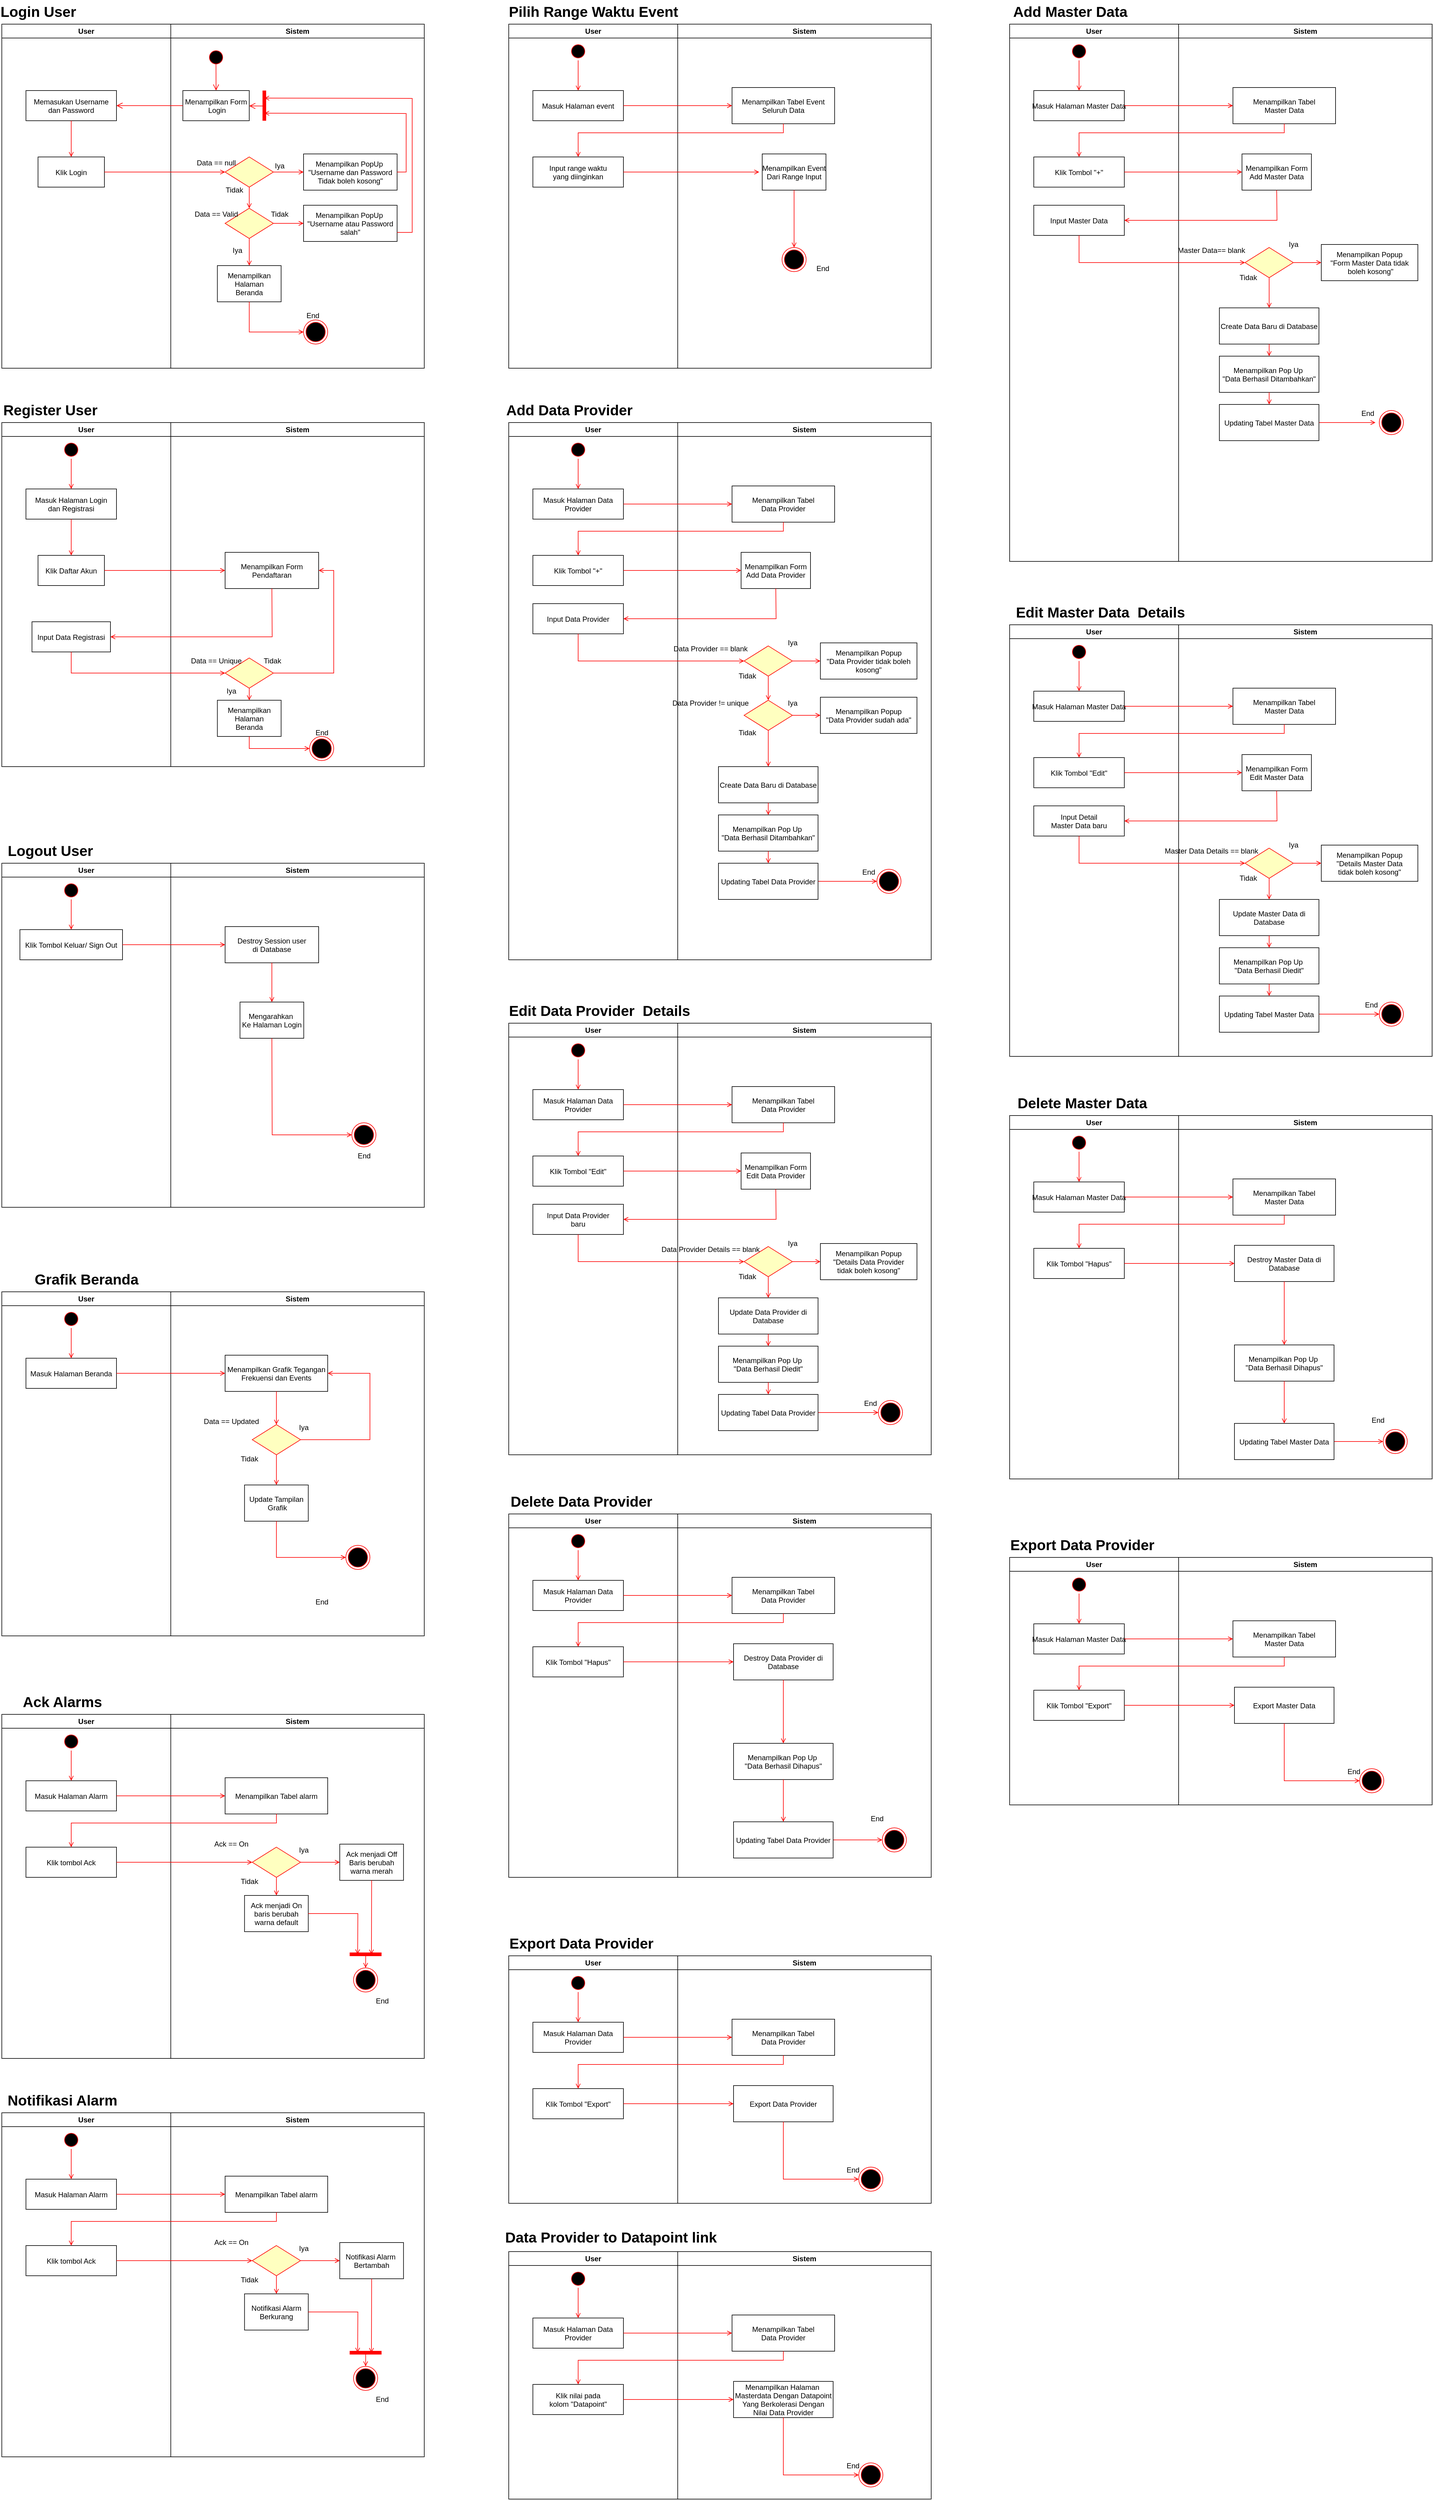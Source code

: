 <mxfile version="22.1.7" type="github">
  <diagram name="Page-1" id="e7e014a7-5840-1c2e-5031-d8a46d1fe8dd">
    <mxGraphModel dx="1110" dy="487" grid="1" gridSize="10" guides="1" tooltips="1" connect="1" arrows="1" fold="1" page="1" pageScale="1" pageWidth="1169" pageHeight="826" background="none" math="0" shadow="0">
      <root>
        <mxCell id="0" />
        <mxCell id="1" parent="0" />
        <mxCell id="2" value="User" style="swimlane;whiteSpace=wrap" parent="1" vertex="1">
          <mxGeometry x="70" y="50" width="280" height="570" as="geometry" />
        </mxCell>
        <mxCell id="7" value="Memasukan Username&#xa;dan Password" style="" parent="2" vertex="1">
          <mxGeometry x="40" y="110" width="150" height="50" as="geometry" />
        </mxCell>
        <mxCell id="8" value="Klik Login" style="" parent="2" vertex="1">
          <mxGeometry x="60" y="220" width="110" height="50" as="geometry" />
        </mxCell>
        <mxCell id="9" value="" style="endArrow=open;strokeColor=#FF0000;endFill=1;rounded=0;exitX=0.5;exitY=1;exitDx=0;exitDy=0;entryX=0.5;entryY=0;entryDx=0;entryDy=0;" parent="2" source="7" target="8" edge="1">
          <mxGeometry relative="1" as="geometry" />
        </mxCell>
        <mxCell id="3" value="Sistem" style="swimlane;whiteSpace=wrap" parent="1" vertex="1">
          <mxGeometry x="350" y="50" width="420" height="570" as="geometry" />
        </mxCell>
        <mxCell id="13" value="" style="ellipse;shape=startState;fillColor=#000000;strokeColor=#ff0000;" parent="3" vertex="1">
          <mxGeometry x="60" y="40" width="30" height="30" as="geometry" />
        </mxCell>
        <mxCell id="14" value="" style="edgeStyle=elbowEdgeStyle;elbow=horizontal;verticalAlign=bottom;endArrow=open;endSize=8;strokeColor=#FF0000;endFill=1;rounded=0;exitX=0.496;exitY=0.844;exitDx=0;exitDy=0;exitPerimeter=0;entryX=0.5;entryY=0;entryDx=0;entryDy=0;" parent="3" source="13" target="15" edge="1">
          <mxGeometry x="40" y="20" as="geometry">
            <mxPoint x="55" y="90" as="targetPoint" />
          </mxGeometry>
        </mxCell>
        <mxCell id="15" value="Menampilkan Form&#xa; Login" style="" parent="3" vertex="1">
          <mxGeometry x="20" y="110" width="110" height="50" as="geometry" />
        </mxCell>
        <mxCell id="19" value="" style="endArrow=open;strokeColor=#FF0000;endFill=1;rounded=0;entryX=0.5;entryY=0;entryDx=0;entryDy=0;exitX=0.5;exitY=1;exitDx=0;exitDy=0;" parent="3" source="21" target="aqqeG1nzHgkP0eQrsc-u-85" edge="1">
          <mxGeometry relative="1" as="geometry">
            <mxPoint x="64.41" y="270.0" as="sourcePoint" />
            <mxPoint x="64" y="300" as="targetPoint" />
          </mxGeometry>
        </mxCell>
        <mxCell id="21" value="" style="rhombus;fillColor=#ffffc0;strokeColor=#ff0000;" parent="3" vertex="1">
          <mxGeometry x="90" y="220" width="80" height="50" as="geometry" />
        </mxCell>
        <mxCell id="25" value="" style="shape=line;strokeWidth=6;strokeColor=#ff0000;rotation=90" parent="3" vertex="1">
          <mxGeometry x="130" y="127.5" width="50" height="15" as="geometry" />
        </mxCell>
        <mxCell id="26" value="" style="edgeStyle=elbowEdgeStyle;elbow=horizontal;verticalAlign=bottom;endArrow=open;endSize=8;strokeColor=#FF0000;endFill=1;rounded=0;exitX=0.513;exitY=0.467;exitDx=0;exitDy=0;exitPerimeter=0;entryX=1;entryY=0.5;entryDx=0;entryDy=0;" parent="3" source="25" target="15" edge="1">
          <mxGeometry x="130" y="90" as="geometry">
            <mxPoint x="230" y="140" as="targetPoint" />
            <mxPoint x="150" y="135" as="sourcePoint" />
          </mxGeometry>
        </mxCell>
        <mxCell id="aqqeG1nzHgkP0eQrsc-u-81" value="Data == null" style="text;html=1;align=center;verticalAlign=middle;resizable=0;points=[];autosize=1;strokeColor=none;fillColor=none;" parent="3" vertex="1">
          <mxGeometry x="30" y="215" width="90" height="30" as="geometry" />
        </mxCell>
        <mxCell id="18" value="Menampilkan PopUp &#xa;&quot;Username dan Password&#xa;Tidak boleh kosong&quot;" style="" parent="3" vertex="1">
          <mxGeometry x="220" y="215" width="155" height="60" as="geometry" />
        </mxCell>
        <mxCell id="aqqeG1nzHgkP0eQrsc-u-84" value="Menampilkan PopUp &#xa;&quot;Username atau Password&#xa;salah&quot;" style="" parent="3" vertex="1">
          <mxGeometry x="220" y="300" width="155" height="60" as="geometry" />
        </mxCell>
        <mxCell id="aqqeG1nzHgkP0eQrsc-u-85" value="" style="rhombus;fillColor=#ffffc0;strokeColor=#ff0000;" parent="3" vertex="1">
          <mxGeometry x="90" y="305" width="80" height="50" as="geometry" />
        </mxCell>
        <mxCell id="aqqeG1nzHgkP0eQrsc-u-88" value="Menampilkan &#xa;Halaman&#xa;Beranda" style="" parent="3" vertex="1">
          <mxGeometry x="77.19" y="400" width="105.62" height="60" as="geometry" />
        </mxCell>
        <mxCell id="aqqeG1nzHgkP0eQrsc-u-89" value="" style="endArrow=open;strokeColor=#FF0000;endFill=1;rounded=0;exitX=1;exitY=0.5;exitDx=0;exitDy=0;entryX=0;entryY=0.5;entryDx=0;entryDy=0;" parent="3" source="21" target="18" edge="1">
          <mxGeometry relative="1" as="geometry">
            <mxPoint x="100" y="244.58" as="sourcePoint" />
            <mxPoint x="150" y="245" as="targetPoint" />
          </mxGeometry>
        </mxCell>
        <mxCell id="aqqeG1nzHgkP0eQrsc-u-90" value="" style="endArrow=open;strokeColor=#FF0000;endFill=1;rounded=0;exitX=1;exitY=0.5;exitDx=0;exitDy=0;entryX=0;entryY=0.5;entryDx=0;entryDy=0;" parent="3" source="aqqeG1nzHgkP0eQrsc-u-85" target="aqqeG1nzHgkP0eQrsc-u-84" edge="1">
          <mxGeometry relative="1" as="geometry">
            <mxPoint x="115" y="255" as="sourcePoint" />
            <mxPoint x="190" y="390" as="targetPoint" />
          </mxGeometry>
        </mxCell>
        <mxCell id="aqqeG1nzHgkP0eQrsc-u-91" value="" style="endArrow=open;strokeColor=#FF0000;endFill=1;rounded=0;entryX=0.5;entryY=0;entryDx=0;entryDy=0;exitX=0.5;exitY=1;exitDx=0;exitDy=0;" parent="3" source="aqqeG1nzHgkP0eQrsc-u-85" target="aqqeG1nzHgkP0eQrsc-u-88" edge="1">
          <mxGeometry relative="1" as="geometry">
            <mxPoint x="74.41" y="280.0" as="sourcePoint" />
            <mxPoint x="75" y="310" as="targetPoint" />
          </mxGeometry>
        </mxCell>
        <mxCell id="aqqeG1nzHgkP0eQrsc-u-93" value="" style="ellipse;html=1;shape=endState;fillColor=#000000;strokeColor=#ff0000;" parent="3" vertex="1">
          <mxGeometry x="220" y="490" width="40" height="40" as="geometry" />
        </mxCell>
        <mxCell id="aqqeG1nzHgkP0eQrsc-u-92" value="" style="endArrow=open;strokeColor=#FF0000;endFill=1;rounded=0;exitX=0.5;exitY=1;exitDx=0;exitDy=0;entryX=0;entryY=0.5;entryDx=0;entryDy=0;" parent="3" source="aqqeG1nzHgkP0eQrsc-u-88" target="aqqeG1nzHgkP0eQrsc-u-93" edge="1">
          <mxGeometry relative="1" as="geometry">
            <mxPoint x="75" y="360" as="sourcePoint" />
            <mxPoint x="210" y="510" as="targetPoint" />
            <Array as="points">
              <mxPoint x="130" y="510" />
            </Array>
          </mxGeometry>
        </mxCell>
        <mxCell id="aqqeG1nzHgkP0eQrsc-u-94" value="Data == Valid" style="text;html=1;align=center;verticalAlign=middle;resizable=0;points=[];autosize=1;strokeColor=none;fillColor=none;" parent="3" vertex="1">
          <mxGeometry x="25" y="300" width="100" height="30" as="geometry" />
        </mxCell>
        <mxCell id="aqqeG1nzHgkP0eQrsc-u-95" value="Iya" style="text;html=1;align=center;verticalAlign=middle;resizable=0;points=[];autosize=1;strokeColor=none;fillColor=none;" parent="3" vertex="1">
          <mxGeometry x="160" y="220" width="40" height="30" as="geometry" />
        </mxCell>
        <mxCell id="aqqeG1nzHgkP0eQrsc-u-97" value="Tidak" style="text;html=1;align=center;verticalAlign=middle;resizable=0;points=[];autosize=1;strokeColor=none;fillColor=none;" parent="3" vertex="1">
          <mxGeometry x="80" y="260" width="50" height="30" as="geometry" />
        </mxCell>
        <mxCell id="aqqeG1nzHgkP0eQrsc-u-98" value="Iya" style="text;html=1;align=center;verticalAlign=middle;resizable=0;points=[];autosize=1;strokeColor=none;fillColor=none;" parent="3" vertex="1">
          <mxGeometry x="90" y="360" width="40" height="30" as="geometry" />
        </mxCell>
        <mxCell id="aqqeG1nzHgkP0eQrsc-u-99" value="End" style="text;html=1;align=center;verticalAlign=middle;resizable=0;points=[];autosize=1;strokeColor=none;fillColor=none;" parent="3" vertex="1">
          <mxGeometry x="215" y="468" width="40" height="30" as="geometry" />
        </mxCell>
        <mxCell id="aqqeG1nzHgkP0eQrsc-u-100" value="" style="endArrow=open;strokeColor=#FF0000;endFill=1;rounded=0;entryX=0.25;entryY=0.5;entryDx=0;entryDy=0;exitX=1;exitY=0.75;exitDx=0;exitDy=0;entryPerimeter=0;" parent="3" source="aqqeG1nzHgkP0eQrsc-u-84" target="25" edge="1">
          <mxGeometry relative="1" as="geometry">
            <mxPoint x="390" y="340" as="sourcePoint" />
            <mxPoint x="382.81" y="150" as="targetPoint" />
            <Array as="points">
              <mxPoint x="400" y="345" />
              <mxPoint x="400" y="123" />
            </Array>
          </mxGeometry>
        </mxCell>
        <mxCell id="aqqeG1nzHgkP0eQrsc-u-101" value="" style="endArrow=open;strokeColor=#FF0000;endFill=1;rounded=0;entryX=0.75;entryY=0.5;entryDx=0;entryDy=0;entryPerimeter=0;exitX=1;exitY=0.5;exitDx=0;exitDy=0;" parent="3" source="18" target="25" edge="1">
          <mxGeometry relative="1" as="geometry">
            <mxPoint x="380" y="250" as="sourcePoint" />
            <mxPoint x="150" y="28" as="targetPoint" />
            <Array as="points">
              <mxPoint x="390" y="245" />
              <mxPoint x="390" y="148" />
            </Array>
          </mxGeometry>
        </mxCell>
        <mxCell id="aqqeG1nzHgkP0eQrsc-u-96" value="Tidak" style="text;html=1;align=center;verticalAlign=middle;resizable=0;points=[];autosize=1;strokeColor=none;fillColor=none;" parent="3" vertex="1">
          <mxGeometry x="155" y="300" width="50" height="30" as="geometry" />
        </mxCell>
        <mxCell id="aqqeG1nzHgkP0eQrsc-u-76" value="Login User" style="text;strokeColor=none;fillColor=none;html=1;fontSize=24;fontStyle=1;verticalAlign=middle;align=center;" parent="1" vertex="1">
          <mxGeometry x="80" y="10" width="100" height="40" as="geometry" />
        </mxCell>
        <mxCell id="aqqeG1nzHgkP0eQrsc-u-78" value="" style="edgeStyle=elbowEdgeStyle;elbow=horizontal;verticalAlign=bottom;endArrow=open;endSize=8;strokeColor=#FF0000;endFill=1;rounded=0;entryX=1;entryY=0.5;entryDx=0;entryDy=0;exitX=0;exitY=0.5;exitDx=0;exitDy=0;" parent="1" source="15" target="7" edge="1">
          <mxGeometry x="40" y="20" as="geometry">
            <mxPoint x="300" y="210" as="targetPoint" />
            <mxPoint x="300" y="170" as="sourcePoint" />
          </mxGeometry>
        </mxCell>
        <mxCell id="aqqeG1nzHgkP0eQrsc-u-80" value="" style="endArrow=open;strokeColor=#FF0000;endFill=1;rounded=0;entryX=0;entryY=0.5;entryDx=0;entryDy=0;exitX=1;exitY=0.5;exitDx=0;exitDy=0;exitPerimeter=0;" parent="1" source="8" target="21" edge="1">
          <mxGeometry relative="1" as="geometry">
            <mxPoint x="240" y="300" as="sourcePoint" />
            <mxPoint x="370" y="295.0" as="targetPoint" />
          </mxGeometry>
        </mxCell>
        <mxCell id="aqqeG1nzHgkP0eQrsc-u-102" value="Register User" style="text;strokeColor=none;fillColor=none;html=1;fontSize=24;fontStyle=1;verticalAlign=middle;align=center;" parent="1" vertex="1">
          <mxGeometry x="100" y="670" width="100" height="40" as="geometry" />
        </mxCell>
        <mxCell id="aqqeG1nzHgkP0eQrsc-u-103" value="User" style="swimlane;whiteSpace=wrap;startSize=23;" parent="1" vertex="1">
          <mxGeometry x="70" y="710" width="280" height="570" as="geometry" />
        </mxCell>
        <mxCell id="aqqeG1nzHgkP0eQrsc-u-104" value="Masuk Halaman Login&#xa;dan Registrasi" style="" parent="aqqeG1nzHgkP0eQrsc-u-103" vertex="1">
          <mxGeometry x="40" y="110" width="150" height="50" as="geometry" />
        </mxCell>
        <mxCell id="aqqeG1nzHgkP0eQrsc-u-105" value="Klik Daftar Akun" style="" parent="aqqeG1nzHgkP0eQrsc-u-103" vertex="1">
          <mxGeometry x="60" y="220" width="110" height="50" as="geometry" />
        </mxCell>
        <mxCell id="aqqeG1nzHgkP0eQrsc-u-106" value="" style="endArrow=open;strokeColor=#FF0000;endFill=1;rounded=0;exitX=0.5;exitY=1;exitDx=0;exitDy=0;entryX=0.5;entryY=0;entryDx=0;entryDy=0;" parent="aqqeG1nzHgkP0eQrsc-u-103" source="aqqeG1nzHgkP0eQrsc-u-104" target="aqqeG1nzHgkP0eQrsc-u-105" edge="1">
          <mxGeometry relative="1" as="geometry" />
        </mxCell>
        <mxCell id="aqqeG1nzHgkP0eQrsc-u-108" value="" style="ellipse;shape=startState;fillColor=#000000;strokeColor=#ff0000;" parent="aqqeG1nzHgkP0eQrsc-u-103" vertex="1">
          <mxGeometry x="100" y="30" width="30" height="30" as="geometry" />
        </mxCell>
        <mxCell id="aqqeG1nzHgkP0eQrsc-u-135" value="Input Data Registrasi" style="" parent="aqqeG1nzHgkP0eQrsc-u-103" vertex="1">
          <mxGeometry x="50" y="330" width="130" height="50" as="geometry" />
        </mxCell>
        <mxCell id="aqqeG1nzHgkP0eQrsc-u-139" value="" style="endArrow=open;strokeColor=#FF0000;endFill=1;rounded=0;exitX=0.5;exitY=1;exitDx=0;exitDy=0;entryX=0.5;entryY=0;entryDx=0;entryDy=0;" parent="aqqeG1nzHgkP0eQrsc-u-103" source="aqqeG1nzHgkP0eQrsc-u-108" target="aqqeG1nzHgkP0eQrsc-u-104" edge="1">
          <mxGeometry relative="1" as="geometry">
            <mxPoint x="114.41" y="50" as="sourcePoint" />
            <mxPoint x="114.41" y="110" as="targetPoint" />
          </mxGeometry>
        </mxCell>
        <mxCell id="aqqeG1nzHgkP0eQrsc-u-107" value="Sistem" style="swimlane;whiteSpace=wrap" parent="1" vertex="1">
          <mxGeometry x="350" y="710" width="420" height="570" as="geometry">
            <mxRectangle x="350" y="710" width="80" height="30" as="alternateBounds" />
          </mxGeometry>
        </mxCell>
        <mxCell id="aqqeG1nzHgkP0eQrsc-u-116" value="Menampilkan Form &#xa;Pendaftaran" style="" parent="aqqeG1nzHgkP0eQrsc-u-107" vertex="1">
          <mxGeometry x="90" y="215" width="155" height="60" as="geometry" />
        </mxCell>
        <mxCell id="aqqeG1nzHgkP0eQrsc-u-118" value="" style="rhombus;fillColor=#ffffc0;strokeColor=#ff0000;" parent="aqqeG1nzHgkP0eQrsc-u-107" vertex="1">
          <mxGeometry x="90" y="390" width="80" height="50" as="geometry" />
        </mxCell>
        <mxCell id="aqqeG1nzHgkP0eQrsc-u-119" value="Menampilkan &#xa;Halaman&#xa;Beranda" style="" parent="aqqeG1nzHgkP0eQrsc-u-107" vertex="1">
          <mxGeometry x="77.19" y="460" width="105.62" height="60" as="geometry" />
        </mxCell>
        <mxCell id="aqqeG1nzHgkP0eQrsc-u-122" value="" style="endArrow=open;strokeColor=#FF0000;endFill=1;rounded=0;entryX=0.5;entryY=0;entryDx=0;entryDy=0;exitX=0.5;exitY=1;exitDx=0;exitDy=0;" parent="aqqeG1nzHgkP0eQrsc-u-107" source="aqqeG1nzHgkP0eQrsc-u-118" target="aqqeG1nzHgkP0eQrsc-u-119" edge="1">
          <mxGeometry relative="1" as="geometry">
            <mxPoint x="74.41" y="280.0" as="sourcePoint" />
            <mxPoint x="75" y="310" as="targetPoint" />
          </mxGeometry>
        </mxCell>
        <mxCell id="aqqeG1nzHgkP0eQrsc-u-123" value="" style="ellipse;html=1;shape=endState;fillColor=#000000;strokeColor=#ff0000;" parent="aqqeG1nzHgkP0eQrsc-u-107" vertex="1">
          <mxGeometry x="230" y="520" width="40" height="40" as="geometry" />
        </mxCell>
        <mxCell id="aqqeG1nzHgkP0eQrsc-u-124" value="" style="endArrow=open;strokeColor=#FF0000;endFill=1;rounded=0;exitX=0.5;exitY=1;exitDx=0;exitDy=0;entryX=0;entryY=0.5;entryDx=0;entryDy=0;" parent="aqqeG1nzHgkP0eQrsc-u-107" source="aqqeG1nzHgkP0eQrsc-u-119" target="aqqeG1nzHgkP0eQrsc-u-123" edge="1">
          <mxGeometry relative="1" as="geometry">
            <mxPoint x="75" y="360" as="sourcePoint" />
            <mxPoint x="210" y="510" as="targetPoint" />
            <Array as="points">
              <mxPoint x="130" y="540" />
            </Array>
          </mxGeometry>
        </mxCell>
        <mxCell id="aqqeG1nzHgkP0eQrsc-u-125" value="Data == Unique" style="text;html=1;align=center;verticalAlign=middle;resizable=0;points=[];autosize=1;strokeColor=none;fillColor=none;" parent="aqqeG1nzHgkP0eQrsc-u-107" vertex="1">
          <mxGeometry x="20" y="380" width="110" height="30" as="geometry" />
        </mxCell>
        <mxCell id="aqqeG1nzHgkP0eQrsc-u-128" value="Iya" style="text;html=1;align=center;verticalAlign=middle;resizable=0;points=[];autosize=1;strokeColor=none;fillColor=none;" parent="aqqeG1nzHgkP0eQrsc-u-107" vertex="1">
          <mxGeometry x="80" y="430" width="40" height="30" as="geometry" />
        </mxCell>
        <mxCell id="aqqeG1nzHgkP0eQrsc-u-129" value="End" style="text;html=1;align=center;verticalAlign=middle;resizable=0;points=[];autosize=1;strokeColor=none;fillColor=none;" parent="aqqeG1nzHgkP0eQrsc-u-107" vertex="1">
          <mxGeometry x="230" y="499" width="40" height="30" as="geometry" />
        </mxCell>
        <mxCell id="aqqeG1nzHgkP0eQrsc-u-137" value="Tidak" style="text;html=1;align=center;verticalAlign=middle;resizable=0;points=[];autosize=1;strokeColor=none;fillColor=none;" parent="aqqeG1nzHgkP0eQrsc-u-107" vertex="1">
          <mxGeometry x="142.5" y="380" width="50" height="30" as="geometry" />
        </mxCell>
        <mxCell id="aqqeG1nzHgkP0eQrsc-u-138" value="" style="endArrow=open;strokeColor=#FF0000;endFill=1;rounded=0;exitX=1;exitY=0.5;exitDx=0;exitDy=0;entryX=1;entryY=0.5;entryDx=0;entryDy=0;" parent="aqqeG1nzHgkP0eQrsc-u-107" source="aqqeG1nzHgkP0eQrsc-u-118" target="aqqeG1nzHgkP0eQrsc-u-116" edge="1">
          <mxGeometry relative="1" as="geometry">
            <mxPoint x="50" y="340" as="sourcePoint" />
            <mxPoint x="260" y="240" as="targetPoint" />
            <Array as="points">
              <mxPoint x="270" y="415" />
              <mxPoint x="270" y="245" />
            </Array>
          </mxGeometry>
        </mxCell>
        <mxCell id="aqqeG1nzHgkP0eQrsc-u-134" value="" style="endArrow=open;strokeColor=#FF0000;endFill=1;rounded=0;exitX=1;exitY=0.5;exitDx=0;exitDy=0;exitPerimeter=0;entryX=0;entryY=0.5;entryDx=0;entryDy=0;" parent="1" source="aqqeG1nzHgkP0eQrsc-u-105" target="aqqeG1nzHgkP0eQrsc-u-116" edge="1">
          <mxGeometry relative="1" as="geometry">
            <mxPoint x="230" y="980" as="sourcePoint" />
            <mxPoint x="450" y="955" as="targetPoint" />
          </mxGeometry>
        </mxCell>
        <mxCell id="aqqeG1nzHgkP0eQrsc-u-111" value="" style="endArrow=open;strokeColor=#FF0000;endFill=1;rounded=0;exitX=0.5;exitY=1;exitDx=0;exitDy=0;entryX=1;entryY=0.5;entryDx=0;entryDy=0;" parent="1" source="aqqeG1nzHgkP0eQrsc-u-116" target="aqqeG1nzHgkP0eQrsc-u-135" edge="1">
          <mxGeometry relative="1" as="geometry">
            <mxPoint x="480" y="980.0" as="sourcePoint" />
            <mxPoint x="518" y="1050" as="targetPoint" />
            <Array as="points">
              <mxPoint x="518" y="1065" />
            </Array>
          </mxGeometry>
        </mxCell>
        <mxCell id="aqqeG1nzHgkP0eQrsc-u-136" value="" style="endArrow=open;strokeColor=#FF0000;endFill=1;rounded=0;entryX=0;entryY=0.5;entryDx=0;entryDy=0;exitX=0.5;exitY=1;exitDx=0;exitDy=0;" parent="1" source="aqqeG1nzHgkP0eQrsc-u-135" target="aqqeG1nzHgkP0eQrsc-u-118" edge="1">
          <mxGeometry relative="1" as="geometry">
            <mxPoint x="170" y="1110" as="sourcePoint" />
            <mxPoint x="440" y="1110" as="targetPoint" />
            <Array as="points">
              <mxPoint x="185" y="1125" />
            </Array>
          </mxGeometry>
        </mxCell>
        <mxCell id="nGqfi72PXOa9w8mjYeS--26" value="Grafik Beranda" style="text;strokeColor=none;fillColor=none;html=1;fontSize=24;fontStyle=1;verticalAlign=middle;align=center;" vertex="1" parent="1">
          <mxGeometry x="160" y="2110" width="100" height="40" as="geometry" />
        </mxCell>
        <mxCell id="nGqfi72PXOa9w8mjYeS--27" value="User" style="swimlane;whiteSpace=wrap;startSize=23;" vertex="1" parent="1">
          <mxGeometry x="70" y="2150" width="280" height="570" as="geometry" />
        </mxCell>
        <mxCell id="nGqfi72PXOa9w8mjYeS--28" value="Masuk Halaman Beranda" style="" vertex="1" parent="nGqfi72PXOa9w8mjYeS--27">
          <mxGeometry x="40" y="110" width="150" height="50" as="geometry" />
        </mxCell>
        <mxCell id="nGqfi72PXOa9w8mjYeS--31" value="" style="ellipse;shape=startState;fillColor=#000000;strokeColor=#ff0000;" vertex="1" parent="nGqfi72PXOa9w8mjYeS--27">
          <mxGeometry x="100" y="30" width="30" height="30" as="geometry" />
        </mxCell>
        <mxCell id="nGqfi72PXOa9w8mjYeS--33" value="" style="endArrow=open;strokeColor=#FF0000;endFill=1;rounded=0;exitX=0.5;exitY=1;exitDx=0;exitDy=0;entryX=0.5;entryY=0;entryDx=0;entryDy=0;" edge="1" parent="nGqfi72PXOa9w8mjYeS--27" source="nGqfi72PXOa9w8mjYeS--31" target="nGqfi72PXOa9w8mjYeS--28">
          <mxGeometry relative="1" as="geometry">
            <mxPoint x="114.41" y="50" as="sourcePoint" />
            <mxPoint x="114.41" y="110" as="targetPoint" />
          </mxGeometry>
        </mxCell>
        <mxCell id="nGqfi72PXOa9w8mjYeS--34" value="Sistem" style="swimlane;whiteSpace=wrap" vertex="1" parent="1">
          <mxGeometry x="350" y="2150" width="420" height="570" as="geometry">
            <mxRectangle x="350" y="710" width="80" height="30" as="alternateBounds" />
          </mxGeometry>
        </mxCell>
        <mxCell id="nGqfi72PXOa9w8mjYeS--35" value="Menampilkan Grafik Tegangan&#xa;Frekuensi dan Events" style="" vertex="1" parent="nGqfi72PXOa9w8mjYeS--34">
          <mxGeometry x="90" y="105" width="170" height="60" as="geometry" />
        </mxCell>
        <mxCell id="nGqfi72PXOa9w8mjYeS--36" value="" style="rhombus;fillColor=#ffffc0;strokeColor=#ff0000;" vertex="1" parent="nGqfi72PXOa9w8mjYeS--34">
          <mxGeometry x="135" y="220" width="80" height="50" as="geometry" />
        </mxCell>
        <mxCell id="nGqfi72PXOa9w8mjYeS--37" value="Update Tampilan&#xa; Grafik" style="" vertex="1" parent="nGqfi72PXOa9w8mjYeS--34">
          <mxGeometry x="122.19" y="320" width="105.62" height="60" as="geometry" />
        </mxCell>
        <mxCell id="nGqfi72PXOa9w8mjYeS--38" value="" style="endArrow=open;strokeColor=#FF0000;endFill=1;rounded=0;entryX=0.5;entryY=0;entryDx=0;entryDy=0;exitX=0.5;exitY=1;exitDx=0;exitDy=0;" edge="1" parent="nGqfi72PXOa9w8mjYeS--34" source="nGqfi72PXOa9w8mjYeS--36" target="nGqfi72PXOa9w8mjYeS--37">
          <mxGeometry relative="1" as="geometry">
            <mxPoint x="74.41" y="280.0" as="sourcePoint" />
            <mxPoint x="75" y="310" as="targetPoint" />
          </mxGeometry>
        </mxCell>
        <mxCell id="nGqfi72PXOa9w8mjYeS--39" value="" style="ellipse;html=1;shape=endState;fillColor=#000000;strokeColor=#ff0000;" vertex="1" parent="nGqfi72PXOa9w8mjYeS--34">
          <mxGeometry x="290" y="420" width="40" height="40" as="geometry" />
        </mxCell>
        <mxCell id="nGqfi72PXOa9w8mjYeS--40" value="" style="endArrow=open;strokeColor=#FF0000;endFill=1;rounded=0;exitX=0.5;exitY=1;exitDx=0;exitDy=0;entryX=0;entryY=0.5;entryDx=0;entryDy=0;" edge="1" parent="nGqfi72PXOa9w8mjYeS--34" source="nGqfi72PXOa9w8mjYeS--37" target="nGqfi72PXOa9w8mjYeS--39">
          <mxGeometry relative="1" as="geometry">
            <mxPoint x="75" y="360" as="sourcePoint" />
            <mxPoint x="210" y="510" as="targetPoint" />
            <Array as="points">
              <mxPoint x="175" y="440" />
            </Array>
          </mxGeometry>
        </mxCell>
        <mxCell id="nGqfi72PXOa9w8mjYeS--41" value="Data == Updated" style="text;html=1;align=center;verticalAlign=middle;resizable=0;points=[];autosize=1;strokeColor=none;fillColor=none;" vertex="1" parent="nGqfi72PXOa9w8mjYeS--34">
          <mxGeometry x="45" y="200" width="110" height="30" as="geometry" />
        </mxCell>
        <mxCell id="nGqfi72PXOa9w8mjYeS--42" value="Iya" style="text;html=1;align=center;verticalAlign=middle;resizable=0;points=[];autosize=1;strokeColor=none;fillColor=none;" vertex="1" parent="nGqfi72PXOa9w8mjYeS--34">
          <mxGeometry x="200" y="210" width="40" height="30" as="geometry" />
        </mxCell>
        <mxCell id="nGqfi72PXOa9w8mjYeS--43" value="End" style="text;html=1;align=center;verticalAlign=middle;resizable=0;points=[];autosize=1;strokeColor=none;fillColor=none;" vertex="1" parent="nGqfi72PXOa9w8mjYeS--34">
          <mxGeometry x="230" y="499" width="40" height="30" as="geometry" />
        </mxCell>
        <mxCell id="nGqfi72PXOa9w8mjYeS--44" value="Tidak" style="text;html=1;align=center;verticalAlign=middle;resizable=0;points=[];autosize=1;strokeColor=none;fillColor=none;" vertex="1" parent="nGqfi72PXOa9w8mjYeS--34">
          <mxGeometry x="105" y="262" width="50" height="30" as="geometry" />
        </mxCell>
        <mxCell id="nGqfi72PXOa9w8mjYeS--50" value="" style="endArrow=open;strokeColor=#FF0000;endFill=1;rounded=0;exitX=0.5;exitY=1;exitDx=0;exitDy=0;entryX=0.5;entryY=0;entryDx=0;entryDy=0;" edge="1" parent="nGqfi72PXOa9w8mjYeS--34" source="nGqfi72PXOa9w8mjYeS--35" target="nGqfi72PXOa9w8mjYeS--36">
          <mxGeometry relative="1" as="geometry">
            <mxPoint x="167" y="170" as="sourcePoint" />
            <mxPoint x="167" y="220" as="targetPoint" />
          </mxGeometry>
        </mxCell>
        <mxCell id="nGqfi72PXOa9w8mjYeS--54" value="" style="endArrow=open;strokeColor=#FF0000;endFill=1;rounded=0;exitX=1;exitY=0.5;exitDx=0;exitDy=0;entryX=1;entryY=0.5;entryDx=0;entryDy=0;" edge="1" parent="nGqfi72PXOa9w8mjYeS--34" source="nGqfi72PXOa9w8mjYeS--36" target="nGqfi72PXOa9w8mjYeS--35">
          <mxGeometry relative="1" as="geometry">
            <mxPoint x="270" y="220" as="sourcePoint" />
            <mxPoint x="385" y="280" as="targetPoint" />
            <Array as="points">
              <mxPoint x="330" y="245" />
              <mxPoint x="330" y="135" />
            </Array>
          </mxGeometry>
        </mxCell>
        <mxCell id="nGqfi72PXOa9w8mjYeS--46" value="" style="endArrow=open;strokeColor=#FF0000;endFill=1;rounded=0;exitX=1;exitY=0.5;exitDx=0;exitDy=0;entryX=0;entryY=0.5;entryDx=0;entryDy=0;" edge="1" parent="1" source="nGqfi72PXOa9w8mjYeS--28" target="nGqfi72PXOa9w8mjYeS--35">
          <mxGeometry relative="1" as="geometry">
            <mxPoint x="230" y="2420" as="sourcePoint" />
            <mxPoint x="450" y="2395" as="targetPoint" />
          </mxGeometry>
        </mxCell>
        <mxCell id="nGqfi72PXOa9w8mjYeS--55" value="Logout User" style="text;strokeColor=none;fillColor=none;html=1;fontSize=24;fontStyle=1;verticalAlign=middle;align=center;" vertex="1" parent="1">
          <mxGeometry x="100" y="1400" width="100" height="40" as="geometry" />
        </mxCell>
        <mxCell id="nGqfi72PXOa9w8mjYeS--56" value="User" style="swimlane;whiteSpace=wrap;startSize=23;" vertex="1" parent="1">
          <mxGeometry x="70" y="1440" width="280" height="570" as="geometry" />
        </mxCell>
        <mxCell id="nGqfi72PXOa9w8mjYeS--57" value="Klik Tombol Keluar/ Sign Out" style="" vertex="1" parent="nGqfi72PXOa9w8mjYeS--56">
          <mxGeometry x="30" y="110" width="170" height="50" as="geometry" />
        </mxCell>
        <mxCell id="nGqfi72PXOa9w8mjYeS--60" value="" style="ellipse;shape=startState;fillColor=#000000;strokeColor=#ff0000;" vertex="1" parent="nGqfi72PXOa9w8mjYeS--56">
          <mxGeometry x="100" y="30" width="30" height="30" as="geometry" />
        </mxCell>
        <mxCell id="nGqfi72PXOa9w8mjYeS--62" value="" style="endArrow=open;strokeColor=#FF0000;endFill=1;rounded=0;exitX=0.5;exitY=1;exitDx=0;exitDy=0;entryX=0.5;entryY=0;entryDx=0;entryDy=0;" edge="1" parent="nGqfi72PXOa9w8mjYeS--56" source="nGqfi72PXOa9w8mjYeS--60" target="nGqfi72PXOa9w8mjYeS--57">
          <mxGeometry relative="1" as="geometry">
            <mxPoint x="114.41" y="50" as="sourcePoint" />
            <mxPoint x="114.41" y="110" as="targetPoint" />
          </mxGeometry>
        </mxCell>
        <mxCell id="nGqfi72PXOa9w8mjYeS--63" value="Sistem" style="swimlane;whiteSpace=wrap" vertex="1" parent="1">
          <mxGeometry x="350" y="1440" width="420" height="570" as="geometry">
            <mxRectangle x="350" y="710" width="80" height="30" as="alternateBounds" />
          </mxGeometry>
        </mxCell>
        <mxCell id="nGqfi72PXOa9w8mjYeS--64" value="Destroy Session user&#xa;di Database" style="" vertex="1" parent="nGqfi72PXOa9w8mjYeS--63">
          <mxGeometry x="90" y="105" width="155" height="60" as="geometry" />
        </mxCell>
        <mxCell id="nGqfi72PXOa9w8mjYeS--66" value="Mengarahkan &#xa;Ke Halaman Login" style="" vertex="1" parent="nGqfi72PXOa9w8mjYeS--63">
          <mxGeometry x="114.69" y="230" width="105.62" height="60" as="geometry" />
        </mxCell>
        <mxCell id="nGqfi72PXOa9w8mjYeS--68" value="" style="ellipse;html=1;shape=endState;fillColor=#000000;strokeColor=#ff0000;" vertex="1" parent="nGqfi72PXOa9w8mjYeS--63">
          <mxGeometry x="300" y="430" width="40" height="40" as="geometry" />
        </mxCell>
        <mxCell id="nGqfi72PXOa9w8mjYeS--69" value="" style="endArrow=open;strokeColor=#FF0000;endFill=1;rounded=0;exitX=0.5;exitY=1;exitDx=0;exitDy=0;entryX=0;entryY=0.5;entryDx=0;entryDy=0;" edge="1" parent="nGqfi72PXOa9w8mjYeS--63" source="nGqfi72PXOa9w8mjYeS--66" target="nGqfi72PXOa9w8mjYeS--68">
          <mxGeometry relative="1" as="geometry">
            <mxPoint x="75" y="360" as="sourcePoint" />
            <mxPoint x="210" y="510" as="targetPoint" />
            <Array as="points">
              <mxPoint x="168" y="450" />
            </Array>
          </mxGeometry>
        </mxCell>
        <mxCell id="nGqfi72PXOa9w8mjYeS--72" value="End" style="text;html=1;align=center;verticalAlign=middle;resizable=0;points=[];autosize=1;strokeColor=none;fillColor=none;" vertex="1" parent="nGqfi72PXOa9w8mjYeS--63">
          <mxGeometry x="300" y="470" width="40" height="30" as="geometry" />
        </mxCell>
        <mxCell id="nGqfi72PXOa9w8mjYeS--78" value="" style="endArrow=open;strokeColor=#FF0000;endFill=1;rounded=0;exitX=0.5;exitY=1;exitDx=0;exitDy=0;entryX=0.5;entryY=0;entryDx=0;entryDy=0;" edge="1" parent="nGqfi72PXOa9w8mjYeS--63" source="nGqfi72PXOa9w8mjYeS--64" target="nGqfi72PXOa9w8mjYeS--66">
          <mxGeometry relative="1" as="geometry">
            <mxPoint x="167.1" y="170" as="sourcePoint" />
            <mxPoint x="167.1" y="220" as="targetPoint" />
          </mxGeometry>
        </mxCell>
        <mxCell id="nGqfi72PXOa9w8mjYeS--75" value="" style="endArrow=open;strokeColor=#FF0000;endFill=1;rounded=0;exitX=1;exitY=0.5;exitDx=0;exitDy=0;entryX=0;entryY=0.5;entryDx=0;entryDy=0;" edge="1" parent="1" source="nGqfi72PXOa9w8mjYeS--57" target="nGqfi72PXOa9w8mjYeS--64">
          <mxGeometry relative="1" as="geometry">
            <mxPoint x="240" y="1685" as="sourcePoint" />
            <mxPoint x="450" y="1685" as="targetPoint" />
          </mxGeometry>
        </mxCell>
        <mxCell id="nGqfi72PXOa9w8mjYeS--79" value="Ack Alarms" style="text;strokeColor=none;fillColor=none;html=1;fontSize=24;fontStyle=1;verticalAlign=middle;align=center;" vertex="1" parent="1">
          <mxGeometry x="80" y="2810" width="180" height="40" as="geometry" />
        </mxCell>
        <mxCell id="nGqfi72PXOa9w8mjYeS--80" value="User" style="swimlane;whiteSpace=wrap;startSize=23;" vertex="1" parent="1">
          <mxGeometry x="70" y="2850" width="280" height="570" as="geometry" />
        </mxCell>
        <mxCell id="nGqfi72PXOa9w8mjYeS--81" value="Masuk Halaman Alarm" style="" vertex="1" parent="nGqfi72PXOa9w8mjYeS--80">
          <mxGeometry x="40" y="110" width="150" height="50" as="geometry" />
        </mxCell>
        <mxCell id="nGqfi72PXOa9w8mjYeS--82" value="" style="ellipse;shape=startState;fillColor=#000000;strokeColor=#ff0000;" vertex="1" parent="nGqfi72PXOa9w8mjYeS--80">
          <mxGeometry x="100" y="30" width="30" height="30" as="geometry" />
        </mxCell>
        <mxCell id="nGqfi72PXOa9w8mjYeS--83" value="" style="endArrow=open;strokeColor=#FF0000;endFill=1;rounded=0;exitX=0.5;exitY=1;exitDx=0;exitDy=0;entryX=0.5;entryY=0;entryDx=0;entryDy=0;" edge="1" parent="nGqfi72PXOa9w8mjYeS--80" source="nGqfi72PXOa9w8mjYeS--82" target="nGqfi72PXOa9w8mjYeS--81">
          <mxGeometry relative="1" as="geometry">
            <mxPoint x="114.41" y="50" as="sourcePoint" />
            <mxPoint x="114.41" y="110" as="targetPoint" />
          </mxGeometry>
        </mxCell>
        <mxCell id="nGqfi72PXOa9w8mjYeS--98" value="Klik tombol Ack" style="" vertex="1" parent="nGqfi72PXOa9w8mjYeS--80">
          <mxGeometry x="40" y="220" width="150" height="50" as="geometry" />
        </mxCell>
        <mxCell id="nGqfi72PXOa9w8mjYeS--84" value="Sistem" style="swimlane;whiteSpace=wrap" vertex="1" parent="1">
          <mxGeometry x="350" y="2850" width="420" height="570" as="geometry">
            <mxRectangle x="350" y="710" width="80" height="30" as="alternateBounds" />
          </mxGeometry>
        </mxCell>
        <mxCell id="nGqfi72PXOa9w8mjYeS--85" value="Menampilkan Tabel alarm" style="" vertex="1" parent="nGqfi72PXOa9w8mjYeS--84">
          <mxGeometry x="90" y="105" width="170" height="60" as="geometry" />
        </mxCell>
        <mxCell id="nGqfi72PXOa9w8mjYeS--86" value="" style="rhombus;fillColor=#ffffc0;strokeColor=#ff0000;" vertex="1" parent="nGqfi72PXOa9w8mjYeS--84">
          <mxGeometry x="135" y="220" width="80" height="50" as="geometry" />
        </mxCell>
        <mxCell id="nGqfi72PXOa9w8mjYeS--87" value="Ack menjadi Off&#xa;Baris berubah&#xa;warna merah" style="" vertex="1" parent="nGqfi72PXOa9w8mjYeS--84">
          <mxGeometry x="280" y="215" width="105.62" height="60" as="geometry" />
        </mxCell>
        <mxCell id="nGqfi72PXOa9w8mjYeS--89" value="" style="ellipse;html=1;shape=endState;fillColor=#000000;strokeColor=#ff0000;" vertex="1" parent="nGqfi72PXOa9w8mjYeS--84">
          <mxGeometry x="302.81" y="420" width="40" height="40" as="geometry" />
        </mxCell>
        <mxCell id="nGqfi72PXOa9w8mjYeS--90" value="" style="endArrow=open;strokeColor=#FF0000;endFill=1;rounded=0;exitX=0.5;exitY=1;exitDx=0;exitDy=0;entryX=0.317;entryY=0.477;entryDx=0;entryDy=0;entryPerimeter=0;" edge="1" parent="nGqfi72PXOa9w8mjYeS--84" source="nGqfi72PXOa9w8mjYeS--87" target="nGqfi72PXOa9w8mjYeS--102">
          <mxGeometry relative="1" as="geometry">
            <mxPoint x="75" y="360" as="sourcePoint" />
            <mxPoint x="331" y="398" as="targetPoint" />
            <Array as="points" />
          </mxGeometry>
        </mxCell>
        <mxCell id="nGqfi72PXOa9w8mjYeS--91" value="Ack == On" style="text;html=1;align=center;verticalAlign=middle;resizable=0;points=[];autosize=1;strokeColor=none;fillColor=none;" vertex="1" parent="nGqfi72PXOa9w8mjYeS--84">
          <mxGeometry x="60" y="200" width="80" height="30" as="geometry" />
        </mxCell>
        <mxCell id="nGqfi72PXOa9w8mjYeS--92" value="Iya" style="text;html=1;align=center;verticalAlign=middle;resizable=0;points=[];autosize=1;strokeColor=none;fillColor=none;" vertex="1" parent="nGqfi72PXOa9w8mjYeS--84">
          <mxGeometry x="200" y="210" width="40" height="30" as="geometry" />
        </mxCell>
        <mxCell id="nGqfi72PXOa9w8mjYeS--93" value="End" style="text;html=1;align=center;verticalAlign=middle;resizable=0;points=[];autosize=1;strokeColor=none;fillColor=none;" vertex="1" parent="nGqfi72PXOa9w8mjYeS--84">
          <mxGeometry x="330" y="460" width="40" height="30" as="geometry" />
        </mxCell>
        <mxCell id="nGqfi72PXOa9w8mjYeS--94" value="Tidak" style="text;html=1;align=center;verticalAlign=middle;resizable=0;points=[];autosize=1;strokeColor=none;fillColor=none;" vertex="1" parent="nGqfi72PXOa9w8mjYeS--84">
          <mxGeometry x="105" y="262" width="50" height="30" as="geometry" />
        </mxCell>
        <mxCell id="nGqfi72PXOa9w8mjYeS--99" value="Ack menjadi On&#xa;baris berubah&#xa;warna default" style="" vertex="1" parent="nGqfi72PXOa9w8mjYeS--84">
          <mxGeometry x="122.19" y="300" width="105.62" height="60" as="geometry" />
        </mxCell>
        <mxCell id="nGqfi72PXOa9w8mjYeS--100" value="" style="endArrow=open;strokeColor=#FF0000;endFill=1;rounded=0;exitX=1;exitY=0.5;exitDx=0;exitDy=0;entryX=0;entryY=0.5;entryDx=0;entryDy=0;" edge="1" parent="nGqfi72PXOa9w8mjYeS--84" source="nGqfi72PXOa9w8mjYeS--86" target="nGqfi72PXOa9w8mjYeS--87">
          <mxGeometry relative="1" as="geometry">
            <mxPoint x="-80" y="255" as="sourcePoint" />
            <mxPoint x="145" y="255" as="targetPoint" />
          </mxGeometry>
        </mxCell>
        <mxCell id="nGqfi72PXOa9w8mjYeS--101" value="" style="endArrow=open;strokeColor=#FF0000;endFill=1;rounded=0;exitX=0.5;exitY=1;exitDx=0;exitDy=0;entryX=0.5;entryY=0;entryDx=0;entryDy=0;" edge="1" parent="nGqfi72PXOa9w8mjYeS--84" source="nGqfi72PXOa9w8mjYeS--86" target="nGqfi72PXOa9w8mjYeS--99">
          <mxGeometry relative="1" as="geometry">
            <mxPoint x="225" y="255" as="sourcePoint" />
            <mxPoint x="280" y="255" as="targetPoint" />
          </mxGeometry>
        </mxCell>
        <mxCell id="nGqfi72PXOa9w8mjYeS--102" value="" style="shape=line;strokeWidth=6;strokeColor=#ff0000;rotation=-180;" vertex="1" parent="nGqfi72PXOa9w8mjYeS--84">
          <mxGeometry x="296.4" y="390" width="52.81" height="15" as="geometry" />
        </mxCell>
        <mxCell id="nGqfi72PXOa9w8mjYeS--104" value="" style="endArrow=open;strokeColor=#FF0000;endFill=1;rounded=0;exitX=1;exitY=0.5;exitDx=0;exitDy=0;entryX=0.75;entryY=0.5;entryDx=0;entryDy=0;entryPerimeter=0;" edge="1" parent="nGqfi72PXOa9w8mjYeS--84" source="nGqfi72PXOa9w8mjYeS--99" target="nGqfi72PXOa9w8mjYeS--102">
          <mxGeometry relative="1" as="geometry">
            <mxPoint x="240" y="329.5" as="sourcePoint" />
            <mxPoint x="305" y="329.5" as="targetPoint" />
            <Array as="points">
              <mxPoint x="310" y="330" />
            </Array>
          </mxGeometry>
        </mxCell>
        <mxCell id="nGqfi72PXOa9w8mjYeS--105" value="" style="endArrow=open;strokeColor=#FF0000;endFill=1;rounded=0;entryX=0.5;entryY=0;entryDx=0;entryDy=0;exitX=0.496;exitY=0.482;exitDx=0;exitDy=0;exitPerimeter=0;" edge="1" parent="nGqfi72PXOa9w8mjYeS--84" source="nGqfi72PXOa9w8mjYeS--102" target="nGqfi72PXOa9w8mjYeS--89">
          <mxGeometry relative="1" as="geometry">
            <mxPoint x="323" y="400" as="sourcePoint" />
            <mxPoint x="322.57" y="405" as="targetPoint" />
          </mxGeometry>
        </mxCell>
        <mxCell id="nGqfi72PXOa9w8mjYeS--97" value="" style="endArrow=open;strokeColor=#FF0000;endFill=1;rounded=0;exitX=1;exitY=0.5;exitDx=0;exitDy=0;entryX=0;entryY=0.5;entryDx=0;entryDy=0;" edge="1" parent="1" source="nGqfi72PXOa9w8mjYeS--81" target="nGqfi72PXOa9w8mjYeS--85">
          <mxGeometry relative="1" as="geometry">
            <mxPoint x="230" y="3120" as="sourcePoint" />
            <mxPoint x="450" y="3095" as="targetPoint" />
          </mxGeometry>
        </mxCell>
        <mxCell id="nGqfi72PXOa9w8mjYeS--95" value="" style="endArrow=open;strokeColor=#FF0000;endFill=1;rounded=0;exitX=0.5;exitY=1;exitDx=0;exitDy=0;entryX=0.5;entryY=0;entryDx=0;entryDy=0;" edge="1" parent="1" source="nGqfi72PXOa9w8mjYeS--85" target="nGqfi72PXOa9w8mjYeS--98">
          <mxGeometry relative="1" as="geometry">
            <mxPoint x="517" y="3020" as="sourcePoint" />
            <mxPoint x="517" y="3070" as="targetPoint" />
            <Array as="points">
              <mxPoint x="525" y="3030" />
              <mxPoint x="185" y="3030" />
            </Array>
          </mxGeometry>
        </mxCell>
        <mxCell id="nGqfi72PXOa9w8mjYeS--88" value="" style="endArrow=open;strokeColor=#FF0000;endFill=1;rounded=0;exitX=1;exitY=0.5;exitDx=0;exitDy=0;" edge="1" parent="1" source="nGqfi72PXOa9w8mjYeS--98" target="nGqfi72PXOa9w8mjYeS--86">
          <mxGeometry relative="1" as="geometry">
            <mxPoint x="424.41" y="3130" as="sourcePoint" />
            <mxPoint x="425" y="3160" as="targetPoint" />
          </mxGeometry>
        </mxCell>
        <mxCell id="nGqfi72PXOa9w8mjYeS--106" value="Notifikasi Alarm" style="text;strokeColor=none;fillColor=none;html=1;fontSize=24;fontStyle=1;verticalAlign=middle;align=center;" vertex="1" parent="1">
          <mxGeometry x="80" y="3470" width="180" height="40" as="geometry" />
        </mxCell>
        <mxCell id="nGqfi72PXOa9w8mjYeS--107" value="User" style="swimlane;whiteSpace=wrap;startSize=23;" vertex="1" parent="1">
          <mxGeometry x="70" y="3510" width="280" height="570" as="geometry" />
        </mxCell>
        <mxCell id="nGqfi72PXOa9w8mjYeS--108" value="Masuk Halaman Alarm" style="" vertex="1" parent="nGqfi72PXOa9w8mjYeS--107">
          <mxGeometry x="40" y="110" width="150" height="50" as="geometry" />
        </mxCell>
        <mxCell id="nGqfi72PXOa9w8mjYeS--109" value="" style="ellipse;shape=startState;fillColor=#000000;strokeColor=#ff0000;" vertex="1" parent="nGqfi72PXOa9w8mjYeS--107">
          <mxGeometry x="100" y="30" width="30" height="30" as="geometry" />
        </mxCell>
        <mxCell id="nGqfi72PXOa9w8mjYeS--110" value="" style="endArrow=open;strokeColor=#FF0000;endFill=1;rounded=0;exitX=0.5;exitY=1;exitDx=0;exitDy=0;entryX=0.5;entryY=0;entryDx=0;entryDy=0;" edge="1" parent="nGqfi72PXOa9w8mjYeS--107" source="nGqfi72PXOa9w8mjYeS--109" target="nGqfi72PXOa9w8mjYeS--108">
          <mxGeometry relative="1" as="geometry">
            <mxPoint x="114.41" y="50" as="sourcePoint" />
            <mxPoint x="114.41" y="110" as="targetPoint" />
          </mxGeometry>
        </mxCell>
        <mxCell id="nGqfi72PXOa9w8mjYeS--111" value="Klik tombol Ack" style="" vertex="1" parent="nGqfi72PXOa9w8mjYeS--107">
          <mxGeometry x="40" y="220" width="150" height="50" as="geometry" />
        </mxCell>
        <mxCell id="nGqfi72PXOa9w8mjYeS--112" value="Sistem" style="swimlane;whiteSpace=wrap" vertex="1" parent="1">
          <mxGeometry x="350" y="3510" width="420" height="570" as="geometry">
            <mxRectangle x="350" y="710" width="80" height="30" as="alternateBounds" />
          </mxGeometry>
        </mxCell>
        <mxCell id="nGqfi72PXOa9w8mjYeS--113" value="Menampilkan Tabel alarm" style="" vertex="1" parent="nGqfi72PXOa9w8mjYeS--112">
          <mxGeometry x="90" y="105" width="170" height="60" as="geometry" />
        </mxCell>
        <mxCell id="nGqfi72PXOa9w8mjYeS--114" value="" style="rhombus;fillColor=#ffffc0;strokeColor=#ff0000;" vertex="1" parent="nGqfi72PXOa9w8mjYeS--112">
          <mxGeometry x="135" y="220" width="80" height="50" as="geometry" />
        </mxCell>
        <mxCell id="nGqfi72PXOa9w8mjYeS--115" value="Notifikasi Alarm &#xa;Bertambah" style="" vertex="1" parent="nGqfi72PXOa9w8mjYeS--112">
          <mxGeometry x="280" y="215" width="105.62" height="60" as="geometry" />
        </mxCell>
        <mxCell id="nGqfi72PXOa9w8mjYeS--116" value="" style="ellipse;html=1;shape=endState;fillColor=#000000;strokeColor=#ff0000;" vertex="1" parent="nGqfi72PXOa9w8mjYeS--112">
          <mxGeometry x="302.81" y="420" width="40" height="40" as="geometry" />
        </mxCell>
        <mxCell id="nGqfi72PXOa9w8mjYeS--117" value="" style="endArrow=open;strokeColor=#FF0000;endFill=1;rounded=0;exitX=0.5;exitY=1;exitDx=0;exitDy=0;entryX=0.317;entryY=0.477;entryDx=0;entryDy=0;entryPerimeter=0;" edge="1" parent="nGqfi72PXOa9w8mjYeS--112" source="nGqfi72PXOa9w8mjYeS--115" target="nGqfi72PXOa9w8mjYeS--125">
          <mxGeometry relative="1" as="geometry">
            <mxPoint x="75" y="360" as="sourcePoint" />
            <mxPoint x="331" y="398" as="targetPoint" />
            <Array as="points" />
          </mxGeometry>
        </mxCell>
        <mxCell id="nGqfi72PXOa9w8mjYeS--118" value="Ack == On" style="text;html=1;align=center;verticalAlign=middle;resizable=0;points=[];autosize=1;strokeColor=none;fillColor=none;" vertex="1" parent="nGqfi72PXOa9w8mjYeS--112">
          <mxGeometry x="60" y="200" width="80" height="30" as="geometry" />
        </mxCell>
        <mxCell id="nGqfi72PXOa9w8mjYeS--119" value="Iya" style="text;html=1;align=center;verticalAlign=middle;resizable=0;points=[];autosize=1;strokeColor=none;fillColor=none;" vertex="1" parent="nGqfi72PXOa9w8mjYeS--112">
          <mxGeometry x="200" y="210" width="40" height="30" as="geometry" />
        </mxCell>
        <mxCell id="nGqfi72PXOa9w8mjYeS--120" value="End" style="text;html=1;align=center;verticalAlign=middle;resizable=0;points=[];autosize=1;strokeColor=none;fillColor=none;" vertex="1" parent="nGqfi72PXOa9w8mjYeS--112">
          <mxGeometry x="330" y="460" width="40" height="30" as="geometry" />
        </mxCell>
        <mxCell id="nGqfi72PXOa9w8mjYeS--121" value="Tidak" style="text;html=1;align=center;verticalAlign=middle;resizable=0;points=[];autosize=1;strokeColor=none;fillColor=none;" vertex="1" parent="nGqfi72PXOa9w8mjYeS--112">
          <mxGeometry x="105" y="262" width="50" height="30" as="geometry" />
        </mxCell>
        <mxCell id="nGqfi72PXOa9w8mjYeS--122" value="Notifikasi Alarm&#xa;Berkurang" style="" vertex="1" parent="nGqfi72PXOa9w8mjYeS--112">
          <mxGeometry x="122.19" y="300" width="105.62" height="60" as="geometry" />
        </mxCell>
        <mxCell id="nGqfi72PXOa9w8mjYeS--123" value="" style="endArrow=open;strokeColor=#FF0000;endFill=1;rounded=0;exitX=1;exitY=0.5;exitDx=0;exitDy=0;entryX=0;entryY=0.5;entryDx=0;entryDy=0;" edge="1" parent="nGqfi72PXOa9w8mjYeS--112" source="nGqfi72PXOa9w8mjYeS--114" target="nGqfi72PXOa9w8mjYeS--115">
          <mxGeometry relative="1" as="geometry">
            <mxPoint x="-80" y="255" as="sourcePoint" />
            <mxPoint x="145" y="255" as="targetPoint" />
          </mxGeometry>
        </mxCell>
        <mxCell id="nGqfi72PXOa9w8mjYeS--124" value="" style="endArrow=open;strokeColor=#FF0000;endFill=1;rounded=0;exitX=0.5;exitY=1;exitDx=0;exitDy=0;entryX=0.5;entryY=0;entryDx=0;entryDy=0;" edge="1" parent="nGqfi72PXOa9w8mjYeS--112" source="nGqfi72PXOa9w8mjYeS--114" target="nGqfi72PXOa9w8mjYeS--122">
          <mxGeometry relative="1" as="geometry">
            <mxPoint x="225" y="255" as="sourcePoint" />
            <mxPoint x="280" y="255" as="targetPoint" />
          </mxGeometry>
        </mxCell>
        <mxCell id="nGqfi72PXOa9w8mjYeS--125" value="" style="shape=line;strokeWidth=6;strokeColor=#ff0000;rotation=-180;" vertex="1" parent="nGqfi72PXOa9w8mjYeS--112">
          <mxGeometry x="296.4" y="390" width="52.81" height="15" as="geometry" />
        </mxCell>
        <mxCell id="nGqfi72PXOa9w8mjYeS--126" value="" style="endArrow=open;strokeColor=#FF0000;endFill=1;rounded=0;exitX=1;exitY=0.5;exitDx=0;exitDy=0;entryX=0.75;entryY=0.5;entryDx=0;entryDy=0;entryPerimeter=0;" edge="1" parent="nGqfi72PXOa9w8mjYeS--112" source="nGqfi72PXOa9w8mjYeS--122" target="nGqfi72PXOa9w8mjYeS--125">
          <mxGeometry relative="1" as="geometry">
            <mxPoint x="240" y="329.5" as="sourcePoint" />
            <mxPoint x="305" y="329.5" as="targetPoint" />
            <Array as="points">
              <mxPoint x="310" y="330" />
            </Array>
          </mxGeometry>
        </mxCell>
        <mxCell id="nGqfi72PXOa9w8mjYeS--127" value="" style="endArrow=open;strokeColor=#FF0000;endFill=1;rounded=0;entryX=0.5;entryY=0;entryDx=0;entryDy=0;exitX=0.496;exitY=0.482;exitDx=0;exitDy=0;exitPerimeter=0;" edge="1" parent="nGqfi72PXOa9w8mjYeS--112" source="nGqfi72PXOa9w8mjYeS--125" target="nGqfi72PXOa9w8mjYeS--116">
          <mxGeometry relative="1" as="geometry">
            <mxPoint x="323" y="400" as="sourcePoint" />
            <mxPoint x="322.57" y="405" as="targetPoint" />
          </mxGeometry>
        </mxCell>
        <mxCell id="nGqfi72PXOa9w8mjYeS--128" value="" style="endArrow=open;strokeColor=#FF0000;endFill=1;rounded=0;exitX=1;exitY=0.5;exitDx=0;exitDy=0;entryX=0;entryY=0.5;entryDx=0;entryDy=0;" edge="1" parent="1" source="nGqfi72PXOa9w8mjYeS--108" target="nGqfi72PXOa9w8mjYeS--113">
          <mxGeometry relative="1" as="geometry">
            <mxPoint x="230" y="3780" as="sourcePoint" />
            <mxPoint x="450" y="3755" as="targetPoint" />
          </mxGeometry>
        </mxCell>
        <mxCell id="nGqfi72PXOa9w8mjYeS--129" value="" style="endArrow=open;strokeColor=#FF0000;endFill=1;rounded=0;exitX=0.5;exitY=1;exitDx=0;exitDy=0;entryX=0.5;entryY=0;entryDx=0;entryDy=0;" edge="1" parent="1" source="nGqfi72PXOa9w8mjYeS--113" target="nGqfi72PXOa9w8mjYeS--111">
          <mxGeometry relative="1" as="geometry">
            <mxPoint x="517" y="3680" as="sourcePoint" />
            <mxPoint x="517" y="3730" as="targetPoint" />
            <Array as="points">
              <mxPoint x="525" y="3690" />
              <mxPoint x="185" y="3690" />
            </Array>
          </mxGeometry>
        </mxCell>
        <mxCell id="nGqfi72PXOa9w8mjYeS--130" value="" style="endArrow=open;strokeColor=#FF0000;endFill=1;rounded=0;exitX=1;exitY=0.5;exitDx=0;exitDy=0;" edge="1" parent="1" source="nGqfi72PXOa9w8mjYeS--111" target="nGqfi72PXOa9w8mjYeS--114">
          <mxGeometry relative="1" as="geometry">
            <mxPoint x="424.41" y="3790" as="sourcePoint" />
            <mxPoint x="425" y="3820" as="targetPoint" />
          </mxGeometry>
        </mxCell>
        <mxCell id="nGqfi72PXOa9w8mjYeS--156" value="Pilih Range Waktu Event" style="text;strokeColor=none;fillColor=none;html=1;fontSize=24;fontStyle=1;verticalAlign=middle;align=center;" vertex="1" parent="1">
          <mxGeometry x="960" y="10" width="180" height="40" as="geometry" />
        </mxCell>
        <mxCell id="nGqfi72PXOa9w8mjYeS--157" value="User" style="swimlane;whiteSpace=wrap;startSize=23;" vertex="1" parent="1">
          <mxGeometry x="910" y="50" width="280" height="570" as="geometry" />
        </mxCell>
        <mxCell id="nGqfi72PXOa9w8mjYeS--158" value="Masuk Halaman event" style="" vertex="1" parent="nGqfi72PXOa9w8mjYeS--157">
          <mxGeometry x="40" y="110" width="150" height="50" as="geometry" />
        </mxCell>
        <mxCell id="nGqfi72PXOa9w8mjYeS--159" value="" style="ellipse;shape=startState;fillColor=#000000;strokeColor=#ff0000;" vertex="1" parent="nGqfi72PXOa9w8mjYeS--157">
          <mxGeometry x="100" y="30" width="30" height="30" as="geometry" />
        </mxCell>
        <mxCell id="nGqfi72PXOa9w8mjYeS--160" value="" style="endArrow=open;strokeColor=#FF0000;endFill=1;rounded=0;exitX=0.5;exitY=1;exitDx=0;exitDy=0;entryX=0.5;entryY=0;entryDx=0;entryDy=0;" edge="1" parent="nGqfi72PXOa9w8mjYeS--157" source="nGqfi72PXOa9w8mjYeS--159" target="nGqfi72PXOa9w8mjYeS--158">
          <mxGeometry relative="1" as="geometry">
            <mxPoint x="114.41" y="50" as="sourcePoint" />
            <mxPoint x="114.41" y="110" as="targetPoint" />
          </mxGeometry>
        </mxCell>
        <mxCell id="nGqfi72PXOa9w8mjYeS--161" value="Input range waktu&#xa;yang diinginkan" style="" vertex="1" parent="nGqfi72PXOa9w8mjYeS--157">
          <mxGeometry x="40" y="220" width="150" height="50" as="geometry" />
        </mxCell>
        <mxCell id="nGqfi72PXOa9w8mjYeS--162" value="Sistem" style="swimlane;whiteSpace=wrap" vertex="1" parent="1">
          <mxGeometry x="1190" y="50" width="420" height="570" as="geometry">
            <mxRectangle x="350" y="710" width="80" height="30" as="alternateBounds" />
          </mxGeometry>
        </mxCell>
        <mxCell id="nGqfi72PXOa9w8mjYeS--163" value="Menampilkan Tabel Event&#xa;Seluruh Data" style="" vertex="1" parent="nGqfi72PXOa9w8mjYeS--162">
          <mxGeometry x="90" y="105" width="170" height="60" as="geometry" />
        </mxCell>
        <mxCell id="nGqfi72PXOa9w8mjYeS--165" value="Menampilkan Event&#xa;Dari Range Input" style="" vertex="1" parent="nGqfi72PXOa9w8mjYeS--162">
          <mxGeometry x="140" y="215" width="105.62" height="60" as="geometry" />
        </mxCell>
        <mxCell id="nGqfi72PXOa9w8mjYeS--166" value="" style="ellipse;html=1;shape=endState;fillColor=#000000;strokeColor=#ff0000;" vertex="1" parent="nGqfi72PXOa9w8mjYeS--162">
          <mxGeometry x="172.81" y="370" width="40" height="40" as="geometry" />
        </mxCell>
        <mxCell id="nGqfi72PXOa9w8mjYeS--167" value="" style="endArrow=open;strokeColor=#FF0000;endFill=1;rounded=0;exitX=0.5;exitY=1;exitDx=0;exitDy=0;entryX=0.5;entryY=0;entryDx=0;entryDy=0;" edge="1" parent="nGqfi72PXOa9w8mjYeS--162" source="nGqfi72PXOa9w8mjYeS--165" target="nGqfi72PXOa9w8mjYeS--166">
          <mxGeometry relative="1" as="geometry">
            <mxPoint x="75" y="360" as="sourcePoint" />
            <mxPoint x="332.469" y="397.845" as="targetPoint" />
            <Array as="points" />
          </mxGeometry>
        </mxCell>
        <mxCell id="nGqfi72PXOa9w8mjYeS--170" value="End" style="text;html=1;align=center;verticalAlign=middle;resizable=0;points=[];autosize=1;strokeColor=none;fillColor=none;" vertex="1" parent="nGqfi72PXOa9w8mjYeS--162">
          <mxGeometry x="220" y="390" width="40" height="30" as="geometry" />
        </mxCell>
        <mxCell id="nGqfi72PXOa9w8mjYeS--178" value="" style="endArrow=open;strokeColor=#FF0000;endFill=1;rounded=0;exitX=1;exitY=0.5;exitDx=0;exitDy=0;entryX=0;entryY=0.5;entryDx=0;entryDy=0;" edge="1" parent="1" source="nGqfi72PXOa9w8mjYeS--158" target="nGqfi72PXOa9w8mjYeS--163">
          <mxGeometry relative="1" as="geometry">
            <mxPoint x="1070" y="320" as="sourcePoint" />
            <mxPoint x="1290" y="295" as="targetPoint" />
          </mxGeometry>
        </mxCell>
        <mxCell id="nGqfi72PXOa9w8mjYeS--179" value="" style="endArrow=open;strokeColor=#FF0000;endFill=1;rounded=0;exitX=0.5;exitY=1;exitDx=0;exitDy=0;entryX=0.5;entryY=0;entryDx=0;entryDy=0;" edge="1" parent="1" source="nGqfi72PXOa9w8mjYeS--163" target="nGqfi72PXOa9w8mjYeS--161">
          <mxGeometry relative="1" as="geometry">
            <mxPoint x="1357" y="220" as="sourcePoint" />
            <mxPoint x="1357" y="270" as="targetPoint" />
            <Array as="points">
              <mxPoint x="1365" y="230" />
              <mxPoint x="1025" y="230" />
            </Array>
          </mxGeometry>
        </mxCell>
        <mxCell id="nGqfi72PXOa9w8mjYeS--180" value="" style="endArrow=open;strokeColor=#FF0000;endFill=1;rounded=0;exitX=1;exitY=0.5;exitDx=0;exitDy=0;" edge="1" parent="1" source="nGqfi72PXOa9w8mjYeS--161">
          <mxGeometry relative="1" as="geometry">
            <mxPoint x="1264.41" y="330" as="sourcePoint" />
            <mxPoint x="1325" y="295" as="targetPoint" />
          </mxGeometry>
        </mxCell>
        <mxCell id="nGqfi72PXOa9w8mjYeS--181" value="Add Data Provider" style="text;strokeColor=none;fillColor=none;html=1;fontSize=24;fontStyle=1;verticalAlign=middle;align=center;" vertex="1" parent="1">
          <mxGeometry x="920" y="670" width="180" height="40" as="geometry" />
        </mxCell>
        <mxCell id="nGqfi72PXOa9w8mjYeS--182" value="User" style="swimlane;whiteSpace=wrap;startSize=23;" vertex="1" parent="1">
          <mxGeometry x="910" y="710" width="280" height="890" as="geometry" />
        </mxCell>
        <mxCell id="nGqfi72PXOa9w8mjYeS--183" value="Masuk Halaman Data&#xa;Provider" style="" vertex="1" parent="nGqfi72PXOa9w8mjYeS--182">
          <mxGeometry x="40" y="110" width="150" height="50" as="geometry" />
        </mxCell>
        <mxCell id="nGqfi72PXOa9w8mjYeS--184" value="" style="ellipse;shape=startState;fillColor=#000000;strokeColor=#ff0000;" vertex="1" parent="nGqfi72PXOa9w8mjYeS--182">
          <mxGeometry x="100" y="30" width="30" height="30" as="geometry" />
        </mxCell>
        <mxCell id="nGqfi72PXOa9w8mjYeS--185" value="" style="endArrow=open;strokeColor=#FF0000;endFill=1;rounded=0;exitX=0.5;exitY=1;exitDx=0;exitDy=0;entryX=0.5;entryY=0;entryDx=0;entryDy=0;" edge="1" parent="nGqfi72PXOa9w8mjYeS--182" source="nGqfi72PXOa9w8mjYeS--184" target="nGqfi72PXOa9w8mjYeS--183">
          <mxGeometry relative="1" as="geometry">
            <mxPoint x="114.41" y="50" as="sourcePoint" />
            <mxPoint x="114.41" y="110" as="targetPoint" />
          </mxGeometry>
        </mxCell>
        <mxCell id="nGqfi72PXOa9w8mjYeS--186" value="Klik Tombol &quot;+&quot;" style="" vertex="1" parent="nGqfi72PXOa9w8mjYeS--182">
          <mxGeometry x="40" y="220" width="150" height="50" as="geometry" />
        </mxCell>
        <mxCell id="nGqfi72PXOa9w8mjYeS--206" value="Input Data Provider" style="" vertex="1" parent="nGqfi72PXOa9w8mjYeS--182">
          <mxGeometry x="40" y="300" width="150" height="50" as="geometry" />
        </mxCell>
        <mxCell id="nGqfi72PXOa9w8mjYeS--187" value="Sistem" style="swimlane;whiteSpace=wrap" vertex="1" parent="1">
          <mxGeometry x="1190" y="710" width="420" height="890" as="geometry">
            <mxRectangle x="350" y="710" width="80" height="30" as="alternateBounds" />
          </mxGeometry>
        </mxCell>
        <mxCell id="nGqfi72PXOa9w8mjYeS--188" value="Menampilkan Tabel&#xa;Data Provider" style="" vertex="1" parent="nGqfi72PXOa9w8mjYeS--187">
          <mxGeometry x="90" y="105" width="170" height="60" as="geometry" />
        </mxCell>
        <mxCell id="nGqfi72PXOa9w8mjYeS--189" value="" style="rhombus;fillColor=#ffffc0;strokeColor=#ff0000;" vertex="1" parent="nGqfi72PXOa9w8mjYeS--187">
          <mxGeometry x="110" y="370" width="80" height="50" as="geometry" />
        </mxCell>
        <mxCell id="nGqfi72PXOa9w8mjYeS--190" value="Create Data Baru di Database" style="" vertex="1" parent="nGqfi72PXOa9w8mjYeS--187">
          <mxGeometry x="67.5" y="570" width="165" height="60" as="geometry" />
        </mxCell>
        <mxCell id="nGqfi72PXOa9w8mjYeS--191" value="" style="ellipse;html=1;shape=endState;fillColor=#000000;strokeColor=#ff0000;" vertex="1" parent="nGqfi72PXOa9w8mjYeS--187">
          <mxGeometry x="330" y="740" width="40" height="40" as="geometry" />
        </mxCell>
        <mxCell id="nGqfi72PXOa9w8mjYeS--192" value="" style="endArrow=open;strokeColor=#FF0000;endFill=1;rounded=0;entryX=0;entryY=0.5;entryDx=0;entryDy=0;exitX=1;exitY=0.5;exitDx=0;exitDy=0;" edge="1" parent="nGqfi72PXOa9w8mjYeS--187" source="nGqfi72PXOa9w8mjYeS--189" target="nGqfi72PXOa9w8mjYeS--224">
          <mxGeometry relative="1" as="geometry">
            <mxPoint x="75" y="360" as="sourcePoint" />
            <mxPoint x="331" y="398" as="targetPoint" />
            <Array as="points" />
          </mxGeometry>
        </mxCell>
        <mxCell id="nGqfi72PXOa9w8mjYeS--193" value="Data Provider == blank" style="text;html=1;align=center;verticalAlign=middle;resizable=0;points=[];autosize=1;strokeColor=none;fillColor=none;" vertex="1" parent="nGqfi72PXOa9w8mjYeS--187">
          <mxGeometry x="-21" y="360" width="150" height="30" as="geometry" />
        </mxCell>
        <mxCell id="nGqfi72PXOa9w8mjYeS--194" value="Iya" style="text;html=1;align=center;verticalAlign=middle;resizable=0;points=[];autosize=1;strokeColor=none;fillColor=none;" vertex="1" parent="nGqfi72PXOa9w8mjYeS--187">
          <mxGeometry x="170" y="350" width="40" height="30" as="geometry" />
        </mxCell>
        <mxCell id="nGqfi72PXOa9w8mjYeS--195" value="End" style="text;html=1;align=center;verticalAlign=middle;resizable=0;points=[];autosize=1;strokeColor=none;fillColor=none;" vertex="1" parent="nGqfi72PXOa9w8mjYeS--187">
          <mxGeometry x="296.41" y="730" width="40" height="30" as="geometry" />
        </mxCell>
        <mxCell id="nGqfi72PXOa9w8mjYeS--196" value="Tidak" style="text;html=1;align=center;verticalAlign=middle;resizable=0;points=[];autosize=1;strokeColor=none;fillColor=none;" vertex="1" parent="nGqfi72PXOa9w8mjYeS--187">
          <mxGeometry x="90" y="405" width="50" height="30" as="geometry" />
        </mxCell>
        <mxCell id="nGqfi72PXOa9w8mjYeS--197" value="Menampilkan Form&#xa;Add Data Provider" style="" vertex="1" parent="nGqfi72PXOa9w8mjYeS--187">
          <mxGeometry x="105" y="215" width="115" height="60" as="geometry" />
        </mxCell>
        <mxCell id="nGqfi72PXOa9w8mjYeS--202" value="" style="endArrow=open;strokeColor=#FF0000;endFill=1;rounded=0;entryX=0;entryY=0.5;entryDx=0;entryDy=0;exitX=1;exitY=0.5;exitDx=0;exitDy=0;" edge="1" parent="nGqfi72PXOa9w8mjYeS--187" source="nGqfi72PXOa9w8mjYeS--232" target="nGqfi72PXOa9w8mjYeS--191">
          <mxGeometry relative="1" as="geometry">
            <mxPoint x="316.616" y="657.77" as="sourcePoint" />
            <mxPoint x="316.17" y="665" as="targetPoint" />
          </mxGeometry>
        </mxCell>
        <mxCell id="nGqfi72PXOa9w8mjYeS--220" value="" style="rhombus;fillColor=#ffffc0;strokeColor=#ff0000;" vertex="1" parent="nGqfi72PXOa9w8mjYeS--187">
          <mxGeometry x="110" y="460" width="80" height="50" as="geometry" />
        </mxCell>
        <mxCell id="nGqfi72PXOa9w8mjYeS--221" value="Data Provider != unique" style="text;html=1;align=center;verticalAlign=middle;resizable=0;points=[];autosize=1;strokeColor=none;fillColor=none;" vertex="1" parent="nGqfi72PXOa9w8mjYeS--187">
          <mxGeometry x="-21" y="450" width="150" height="30" as="geometry" />
        </mxCell>
        <mxCell id="nGqfi72PXOa9w8mjYeS--224" value="Menampilkan Popup&#xa;&quot;Data Provider tidak boleh&#xa;kosong&quot;" style="" vertex="1" parent="nGqfi72PXOa9w8mjYeS--187">
          <mxGeometry x="236.41" y="365" width="160" height="60" as="geometry" />
        </mxCell>
        <mxCell id="nGqfi72PXOa9w8mjYeS--225" value="" style="endArrow=open;strokeColor=#FF0000;endFill=1;rounded=0;entryX=0.5;entryY=0;entryDx=0;entryDy=0;exitX=0.5;exitY=1;exitDx=0;exitDy=0;" edge="1" parent="nGqfi72PXOa9w8mjYeS--187" source="nGqfi72PXOa9w8mjYeS--189" target="nGqfi72PXOa9w8mjYeS--220">
          <mxGeometry relative="1" as="geometry">
            <mxPoint x="200" y="405" as="sourcePoint" />
            <mxPoint x="246" y="405" as="targetPoint" />
            <Array as="points" />
          </mxGeometry>
        </mxCell>
        <mxCell id="nGqfi72PXOa9w8mjYeS--226" value="Iya" style="text;html=1;align=center;verticalAlign=middle;resizable=0;points=[];autosize=1;strokeColor=none;fillColor=none;" vertex="1" parent="nGqfi72PXOa9w8mjYeS--187">
          <mxGeometry x="170" y="450" width="40" height="30" as="geometry" />
        </mxCell>
        <mxCell id="nGqfi72PXOa9w8mjYeS--227" value="Tidak" style="text;html=1;align=center;verticalAlign=middle;resizable=0;points=[];autosize=1;strokeColor=none;fillColor=none;" vertex="1" parent="nGqfi72PXOa9w8mjYeS--187">
          <mxGeometry x="90" y="499" width="50" height="30" as="geometry" />
        </mxCell>
        <mxCell id="nGqfi72PXOa9w8mjYeS--228" value="Menampilkan Popup&#xa;&quot;Data Provider sudah ada&quot;" style="" vertex="1" parent="nGqfi72PXOa9w8mjYeS--187">
          <mxGeometry x="236.41" y="455" width="160" height="60" as="geometry" />
        </mxCell>
        <mxCell id="nGqfi72PXOa9w8mjYeS--229" value="" style="endArrow=open;strokeColor=#FF0000;endFill=1;rounded=0;entryX=0;entryY=0.5;entryDx=0;entryDy=0;exitX=1;exitY=0.5;exitDx=0;exitDy=0;" edge="1" parent="nGqfi72PXOa9w8mjYeS--187" source="nGqfi72PXOa9w8mjYeS--220" target="nGqfi72PXOa9w8mjYeS--228">
          <mxGeometry relative="1" as="geometry">
            <mxPoint x="200" y="405" as="sourcePoint" />
            <mxPoint x="246" y="405" as="targetPoint" />
            <Array as="points" />
          </mxGeometry>
        </mxCell>
        <mxCell id="nGqfi72PXOa9w8mjYeS--230" value="" style="endArrow=open;strokeColor=#FF0000;endFill=1;rounded=0;entryX=0.5;entryY=0;entryDx=0;entryDy=0;exitX=0.5;exitY=1;exitDx=0;exitDy=0;" edge="1" parent="nGqfi72PXOa9w8mjYeS--187" source="nGqfi72PXOa9w8mjYeS--220" target="nGqfi72PXOa9w8mjYeS--190">
          <mxGeometry relative="1" as="geometry">
            <mxPoint x="200" y="495" as="sourcePoint" />
            <mxPoint x="246" y="495" as="targetPoint" />
            <Array as="points" />
          </mxGeometry>
        </mxCell>
        <mxCell id="nGqfi72PXOa9w8mjYeS--231" value="Menampilkan Pop Up &#xa;&quot;Data Berhasil Ditambahkan&quot;" style="" vertex="1" parent="nGqfi72PXOa9w8mjYeS--187">
          <mxGeometry x="67.5" y="650" width="165" height="60" as="geometry" />
        </mxCell>
        <mxCell id="nGqfi72PXOa9w8mjYeS--232" value="Updating Tabel Data Provider" style="" vertex="1" parent="nGqfi72PXOa9w8mjYeS--187">
          <mxGeometry x="67.5" y="730" width="165" height="60" as="geometry" />
        </mxCell>
        <mxCell id="nGqfi72PXOa9w8mjYeS--256" value="" style="endArrow=open;strokeColor=#FF0000;endFill=1;rounded=0;entryX=0.5;entryY=0;entryDx=0;entryDy=0;exitX=0.5;exitY=1;exitDx=0;exitDy=0;" edge="1" parent="nGqfi72PXOa9w8mjYeS--187" source="nGqfi72PXOa9w8mjYeS--190" target="nGqfi72PXOa9w8mjYeS--231">
          <mxGeometry relative="1" as="geometry">
            <mxPoint x="280" y="630" as="sourcePoint" />
            <mxPoint x="160" y="580" as="targetPoint" />
            <Array as="points" />
          </mxGeometry>
        </mxCell>
        <mxCell id="nGqfi72PXOa9w8mjYeS--257" value="" style="endArrow=open;strokeColor=#FF0000;endFill=1;rounded=0;entryX=0.5;entryY=0;entryDx=0;entryDy=0;exitX=0.5;exitY=1;exitDx=0;exitDy=0;" edge="1" parent="nGqfi72PXOa9w8mjYeS--187" source="nGqfi72PXOa9w8mjYeS--231" target="nGqfi72PXOa9w8mjYeS--232">
          <mxGeometry relative="1" as="geometry">
            <mxPoint x="160" y="640" as="sourcePoint" />
            <mxPoint x="160" y="660" as="targetPoint" />
            <Array as="points" />
          </mxGeometry>
        </mxCell>
        <mxCell id="nGqfi72PXOa9w8mjYeS--203" value="" style="endArrow=open;strokeColor=#FF0000;endFill=1;rounded=0;exitX=1;exitY=0.5;exitDx=0;exitDy=0;entryX=0;entryY=0.5;entryDx=0;entryDy=0;" edge="1" parent="1" source="nGqfi72PXOa9w8mjYeS--183" target="nGqfi72PXOa9w8mjYeS--188">
          <mxGeometry relative="1" as="geometry">
            <mxPoint x="1070" y="980" as="sourcePoint" />
            <mxPoint x="1290" y="955" as="targetPoint" />
          </mxGeometry>
        </mxCell>
        <mxCell id="nGqfi72PXOa9w8mjYeS--204" value="" style="endArrow=open;strokeColor=#FF0000;endFill=1;rounded=0;exitX=0.5;exitY=1;exitDx=0;exitDy=0;entryX=0.5;entryY=0;entryDx=0;entryDy=0;" edge="1" parent="1" source="nGqfi72PXOa9w8mjYeS--188" target="nGqfi72PXOa9w8mjYeS--186">
          <mxGeometry relative="1" as="geometry">
            <mxPoint x="1357" y="880" as="sourcePoint" />
            <mxPoint x="1357" y="930" as="targetPoint" />
            <Array as="points">
              <mxPoint x="1365" y="890" />
              <mxPoint x="1025" y="890" />
            </Array>
          </mxGeometry>
        </mxCell>
        <mxCell id="nGqfi72PXOa9w8mjYeS--205" value="" style="endArrow=open;strokeColor=#FF0000;endFill=1;rounded=0;exitX=1;exitY=0.5;exitDx=0;exitDy=0;entryX=0;entryY=0.5;entryDx=0;entryDy=0;" edge="1" parent="1" source="nGqfi72PXOa9w8mjYeS--186" target="nGqfi72PXOa9w8mjYeS--197">
          <mxGeometry relative="1" as="geometry">
            <mxPoint x="1264.41" y="990" as="sourcePoint" />
            <mxPoint x="1265" y="1020" as="targetPoint" />
          </mxGeometry>
        </mxCell>
        <mxCell id="nGqfi72PXOa9w8mjYeS--222" value="" style="endArrow=open;strokeColor=#FF0000;endFill=1;rounded=0;exitX=0.5;exitY=1;exitDx=0;exitDy=0;entryX=1;entryY=0.5;entryDx=0;entryDy=0;" edge="1" parent="1" source="nGqfi72PXOa9w8mjYeS--197" target="nGqfi72PXOa9w8mjYeS--206">
          <mxGeometry relative="1" as="geometry">
            <mxPoint x="1110" y="965" as="sourcePoint" />
            <mxPoint x="1305" y="965" as="targetPoint" />
            <Array as="points">
              <mxPoint x="1353" y="1035" />
            </Array>
          </mxGeometry>
        </mxCell>
        <mxCell id="nGqfi72PXOa9w8mjYeS--223" value="" style="endArrow=open;strokeColor=#FF0000;endFill=1;rounded=0;exitX=0.5;exitY=1;exitDx=0;exitDy=0;entryX=0;entryY=0.5;entryDx=0;entryDy=0;" edge="1" parent="1" source="nGqfi72PXOa9w8mjYeS--206" target="nGqfi72PXOa9w8mjYeS--189">
          <mxGeometry relative="1" as="geometry">
            <mxPoint x="1363" y="995" as="sourcePoint" />
            <mxPoint x="1110" y="1045" as="targetPoint" />
            <Array as="points">
              <mxPoint x="1025" y="1105" />
            </Array>
          </mxGeometry>
        </mxCell>
        <mxCell id="nGqfi72PXOa9w8mjYeS--258" value="Edit Data Provider&amp;nbsp; Details" style="text;strokeColor=none;fillColor=none;html=1;fontSize=24;fontStyle=1;verticalAlign=middle;align=center;" vertex="1" parent="1">
          <mxGeometry x="970" y="1665" width="180" height="40" as="geometry" />
        </mxCell>
        <mxCell id="nGqfi72PXOa9w8mjYeS--259" value="User" style="swimlane;whiteSpace=wrap;startSize=23;" vertex="1" parent="1">
          <mxGeometry x="910" y="1705" width="280" height="715" as="geometry" />
        </mxCell>
        <mxCell id="nGqfi72PXOa9w8mjYeS--260" value="Masuk Halaman Data&#xa;Provider" style="" vertex="1" parent="nGqfi72PXOa9w8mjYeS--259">
          <mxGeometry x="40" y="110" width="150" height="50" as="geometry" />
        </mxCell>
        <mxCell id="nGqfi72PXOa9w8mjYeS--261" value="" style="ellipse;shape=startState;fillColor=#000000;strokeColor=#ff0000;" vertex="1" parent="nGqfi72PXOa9w8mjYeS--259">
          <mxGeometry x="100" y="30" width="30" height="30" as="geometry" />
        </mxCell>
        <mxCell id="nGqfi72PXOa9w8mjYeS--262" value="" style="endArrow=open;strokeColor=#FF0000;endFill=1;rounded=0;exitX=0.5;exitY=1;exitDx=0;exitDy=0;entryX=0.5;entryY=0;entryDx=0;entryDy=0;" edge="1" parent="nGqfi72PXOa9w8mjYeS--259" source="nGqfi72PXOa9w8mjYeS--261" target="nGqfi72PXOa9w8mjYeS--260">
          <mxGeometry relative="1" as="geometry">
            <mxPoint x="114.41" y="50" as="sourcePoint" />
            <mxPoint x="114.41" y="110" as="targetPoint" />
          </mxGeometry>
        </mxCell>
        <mxCell id="nGqfi72PXOa9w8mjYeS--263" value="Klik Tombol &quot;Edit&quot;" style="" vertex="1" parent="nGqfi72PXOa9w8mjYeS--259">
          <mxGeometry x="40" y="220" width="150" height="50" as="geometry" />
        </mxCell>
        <mxCell id="nGqfi72PXOa9w8mjYeS--264" value="Input Data Provider&#xa;baru" style="" vertex="1" parent="nGqfi72PXOa9w8mjYeS--259">
          <mxGeometry x="40" y="300" width="150" height="50" as="geometry" />
        </mxCell>
        <mxCell id="nGqfi72PXOa9w8mjYeS--265" value="Sistem" style="swimlane;whiteSpace=wrap" vertex="1" parent="1">
          <mxGeometry x="1190" y="1705" width="420" height="715" as="geometry">
            <mxRectangle x="350" y="710" width="80" height="30" as="alternateBounds" />
          </mxGeometry>
        </mxCell>
        <mxCell id="nGqfi72PXOa9w8mjYeS--266" value="Menampilkan Tabel&#xa;Data Provider" style="" vertex="1" parent="nGqfi72PXOa9w8mjYeS--265">
          <mxGeometry x="90" y="105" width="170" height="60" as="geometry" />
        </mxCell>
        <mxCell id="nGqfi72PXOa9w8mjYeS--267" value="" style="rhombus;fillColor=#ffffc0;strokeColor=#ff0000;" vertex="1" parent="nGqfi72PXOa9w8mjYeS--265">
          <mxGeometry x="110" y="370" width="80" height="50" as="geometry" />
        </mxCell>
        <mxCell id="nGqfi72PXOa9w8mjYeS--268" value="Update Data Provider di&#xa;Database" style="" vertex="1" parent="nGqfi72PXOa9w8mjYeS--265">
          <mxGeometry x="67.5" y="455" width="165" height="60" as="geometry" />
        </mxCell>
        <mxCell id="nGqfi72PXOa9w8mjYeS--269" value="" style="ellipse;html=1;shape=endState;fillColor=#000000;strokeColor=#ff0000;" vertex="1" parent="nGqfi72PXOa9w8mjYeS--265">
          <mxGeometry x="332.5" y="625" width="40" height="40" as="geometry" />
        </mxCell>
        <mxCell id="nGqfi72PXOa9w8mjYeS--270" value="" style="endArrow=open;strokeColor=#FF0000;endFill=1;rounded=0;entryX=0;entryY=0.5;entryDx=0;entryDy=0;exitX=1;exitY=0.5;exitDx=0;exitDy=0;" edge="1" parent="nGqfi72PXOa9w8mjYeS--265" source="nGqfi72PXOa9w8mjYeS--267" target="nGqfi72PXOa9w8mjYeS--279">
          <mxGeometry relative="1" as="geometry">
            <mxPoint x="75" y="360" as="sourcePoint" />
            <mxPoint x="331" y="398" as="targetPoint" />
            <Array as="points" />
          </mxGeometry>
        </mxCell>
        <mxCell id="nGqfi72PXOa9w8mjYeS--271" value="Data Provider Details == blank" style="text;html=1;align=center;verticalAlign=middle;resizable=0;points=[];autosize=1;strokeColor=none;fillColor=none;" vertex="1" parent="nGqfi72PXOa9w8mjYeS--265">
          <mxGeometry x="-41" y="360" width="190" height="30" as="geometry" />
        </mxCell>
        <mxCell id="nGqfi72PXOa9w8mjYeS--272" value="Iya" style="text;html=1;align=center;verticalAlign=middle;resizable=0;points=[];autosize=1;strokeColor=none;fillColor=none;" vertex="1" parent="nGqfi72PXOa9w8mjYeS--265">
          <mxGeometry x="170" y="350" width="40" height="30" as="geometry" />
        </mxCell>
        <mxCell id="nGqfi72PXOa9w8mjYeS--273" value="End" style="text;html=1;align=center;verticalAlign=middle;resizable=0;points=[];autosize=1;strokeColor=none;fillColor=none;" vertex="1" parent="nGqfi72PXOa9w8mjYeS--265">
          <mxGeometry x="298.91" y="615" width="40" height="30" as="geometry" />
        </mxCell>
        <mxCell id="nGqfi72PXOa9w8mjYeS--274" value="Tidak" style="text;html=1;align=center;verticalAlign=middle;resizable=0;points=[];autosize=1;strokeColor=none;fillColor=none;" vertex="1" parent="nGqfi72PXOa9w8mjYeS--265">
          <mxGeometry x="90" y="405" width="50" height="30" as="geometry" />
        </mxCell>
        <mxCell id="nGqfi72PXOa9w8mjYeS--275" value="Menampilkan Form&#xa;Edit Data Provider" style="" vertex="1" parent="nGqfi72PXOa9w8mjYeS--265">
          <mxGeometry x="105" y="215" width="115" height="60" as="geometry" />
        </mxCell>
        <mxCell id="nGqfi72PXOa9w8mjYeS--276" value="" style="endArrow=open;strokeColor=#FF0000;endFill=1;rounded=0;entryX=0;entryY=0.5;entryDx=0;entryDy=0;exitX=1;exitY=0.5;exitDx=0;exitDy=0;" edge="1" parent="nGqfi72PXOa9w8mjYeS--265" source="nGqfi72PXOa9w8mjYeS--287" target="nGqfi72PXOa9w8mjYeS--269">
          <mxGeometry relative="1" as="geometry">
            <mxPoint x="319.116" y="542.77" as="sourcePoint" />
            <mxPoint x="318.67" y="550" as="targetPoint" />
          </mxGeometry>
        </mxCell>
        <mxCell id="nGqfi72PXOa9w8mjYeS--279" value="Menampilkan Popup&#xa;&quot;Details Data Provider &#xa;tidak boleh kosong&quot;" style="" vertex="1" parent="nGqfi72PXOa9w8mjYeS--265">
          <mxGeometry x="236.41" y="365" width="160" height="60" as="geometry" />
        </mxCell>
        <mxCell id="nGqfi72PXOa9w8mjYeS--280" value="" style="endArrow=open;strokeColor=#FF0000;endFill=1;rounded=0;entryX=0.5;entryY=0;entryDx=0;entryDy=0;exitX=0.5;exitY=1;exitDx=0;exitDy=0;" edge="1" parent="nGqfi72PXOa9w8mjYeS--265" source="nGqfi72PXOa9w8mjYeS--267" target="nGqfi72PXOa9w8mjYeS--268">
          <mxGeometry relative="1" as="geometry">
            <mxPoint x="200" y="405" as="sourcePoint" />
            <mxPoint x="150.0" y="460" as="targetPoint" />
            <Array as="points" />
          </mxGeometry>
        </mxCell>
        <mxCell id="nGqfi72PXOa9w8mjYeS--286" value="Menampilkan Pop Up &#xa;&quot;Data Berhasil Diedit&quot;" style="" vertex="1" parent="nGqfi72PXOa9w8mjYeS--265">
          <mxGeometry x="67.5" y="535" width="165" height="60" as="geometry" />
        </mxCell>
        <mxCell id="nGqfi72PXOa9w8mjYeS--287" value="Updating Tabel Data Provider" style="" vertex="1" parent="nGqfi72PXOa9w8mjYeS--265">
          <mxGeometry x="67.5" y="615" width="165" height="60" as="geometry" />
        </mxCell>
        <mxCell id="nGqfi72PXOa9w8mjYeS--288" value="" style="endArrow=open;strokeColor=#FF0000;endFill=1;rounded=0;entryX=0.5;entryY=0;entryDx=0;entryDy=0;exitX=0.5;exitY=1;exitDx=0;exitDy=0;" edge="1" parent="nGqfi72PXOa9w8mjYeS--265" source="nGqfi72PXOa9w8mjYeS--268" target="nGqfi72PXOa9w8mjYeS--286">
          <mxGeometry relative="1" as="geometry">
            <mxPoint x="282.5" y="515" as="sourcePoint" />
            <mxPoint x="162.5" y="465" as="targetPoint" />
            <Array as="points" />
          </mxGeometry>
        </mxCell>
        <mxCell id="nGqfi72PXOa9w8mjYeS--289" value="" style="endArrow=open;strokeColor=#FF0000;endFill=1;rounded=0;entryX=0.5;entryY=0;entryDx=0;entryDy=0;exitX=0.5;exitY=1;exitDx=0;exitDy=0;" edge="1" parent="nGqfi72PXOa9w8mjYeS--265" source="nGqfi72PXOa9w8mjYeS--286" target="nGqfi72PXOa9w8mjYeS--287">
          <mxGeometry relative="1" as="geometry">
            <mxPoint x="162.5" y="525" as="sourcePoint" />
            <mxPoint x="162.5" y="545" as="targetPoint" />
            <Array as="points" />
          </mxGeometry>
        </mxCell>
        <mxCell id="nGqfi72PXOa9w8mjYeS--290" value="" style="endArrow=open;strokeColor=#FF0000;endFill=1;rounded=0;exitX=1;exitY=0.5;exitDx=0;exitDy=0;entryX=0;entryY=0.5;entryDx=0;entryDy=0;" edge="1" parent="1" source="nGqfi72PXOa9w8mjYeS--260" target="nGqfi72PXOa9w8mjYeS--266">
          <mxGeometry relative="1" as="geometry">
            <mxPoint x="1070" y="1975" as="sourcePoint" />
            <mxPoint x="1290" y="1950" as="targetPoint" />
          </mxGeometry>
        </mxCell>
        <mxCell id="nGqfi72PXOa9w8mjYeS--291" value="" style="endArrow=open;strokeColor=#FF0000;endFill=1;rounded=0;exitX=0.5;exitY=1;exitDx=0;exitDy=0;entryX=0.5;entryY=0;entryDx=0;entryDy=0;" edge="1" parent="1" source="nGqfi72PXOa9w8mjYeS--266" target="nGqfi72PXOa9w8mjYeS--263">
          <mxGeometry relative="1" as="geometry">
            <mxPoint x="1357" y="1875" as="sourcePoint" />
            <mxPoint x="1357" y="1925" as="targetPoint" />
            <Array as="points">
              <mxPoint x="1365" y="1885" />
              <mxPoint x="1025" y="1885" />
            </Array>
          </mxGeometry>
        </mxCell>
        <mxCell id="nGqfi72PXOa9w8mjYeS--292" value="" style="endArrow=open;strokeColor=#FF0000;endFill=1;rounded=0;exitX=1;exitY=0.5;exitDx=0;exitDy=0;entryX=0;entryY=0.5;entryDx=0;entryDy=0;" edge="1" parent="1" source="nGqfi72PXOa9w8mjYeS--263" target="nGqfi72PXOa9w8mjYeS--275">
          <mxGeometry relative="1" as="geometry">
            <mxPoint x="1264.41" y="1985" as="sourcePoint" />
            <mxPoint x="1265" y="2015" as="targetPoint" />
          </mxGeometry>
        </mxCell>
        <mxCell id="nGqfi72PXOa9w8mjYeS--293" value="" style="endArrow=open;strokeColor=#FF0000;endFill=1;rounded=0;exitX=0.5;exitY=1;exitDx=0;exitDy=0;entryX=1;entryY=0.5;entryDx=0;entryDy=0;" edge="1" parent="1" source="nGqfi72PXOa9w8mjYeS--275" target="nGqfi72PXOa9w8mjYeS--264">
          <mxGeometry relative="1" as="geometry">
            <mxPoint x="1110" y="1960" as="sourcePoint" />
            <mxPoint x="1305" y="1960" as="targetPoint" />
            <Array as="points">
              <mxPoint x="1353" y="2030" />
            </Array>
          </mxGeometry>
        </mxCell>
        <mxCell id="nGqfi72PXOa9w8mjYeS--294" value="" style="endArrow=open;strokeColor=#FF0000;endFill=1;rounded=0;exitX=0.5;exitY=1;exitDx=0;exitDy=0;entryX=0;entryY=0.5;entryDx=0;entryDy=0;" edge="1" parent="1" source="nGqfi72PXOa9w8mjYeS--264" target="nGqfi72PXOa9w8mjYeS--267">
          <mxGeometry relative="1" as="geometry">
            <mxPoint x="1363" y="1990" as="sourcePoint" />
            <mxPoint x="1110" y="2040" as="targetPoint" />
            <Array as="points">
              <mxPoint x="1025" y="2100" />
            </Array>
          </mxGeometry>
        </mxCell>
        <mxCell id="nGqfi72PXOa9w8mjYeS--324" value="User" style="swimlane;whiteSpace=wrap;startSize=23;" vertex="1" parent="1">
          <mxGeometry x="910" y="2518" width="280" height="602" as="geometry" />
        </mxCell>
        <mxCell id="nGqfi72PXOa9w8mjYeS--325" value="Masuk Halaman Data&#xa;Provider" style="" vertex="1" parent="nGqfi72PXOa9w8mjYeS--324">
          <mxGeometry x="40" y="110" width="150" height="50" as="geometry" />
        </mxCell>
        <mxCell id="nGqfi72PXOa9w8mjYeS--326" value="" style="ellipse;shape=startState;fillColor=#000000;strokeColor=#ff0000;" vertex="1" parent="nGqfi72PXOa9w8mjYeS--324">
          <mxGeometry x="100" y="30" width="30" height="30" as="geometry" />
        </mxCell>
        <mxCell id="nGqfi72PXOa9w8mjYeS--327" value="" style="endArrow=open;strokeColor=#FF0000;endFill=1;rounded=0;exitX=0.5;exitY=1;exitDx=0;exitDy=0;entryX=0.5;entryY=0;entryDx=0;entryDy=0;" edge="1" parent="nGqfi72PXOa9w8mjYeS--324" source="nGqfi72PXOa9w8mjYeS--326" target="nGqfi72PXOa9w8mjYeS--325">
          <mxGeometry relative="1" as="geometry">
            <mxPoint x="114.41" y="50" as="sourcePoint" />
            <mxPoint x="114.41" y="110" as="targetPoint" />
          </mxGeometry>
        </mxCell>
        <mxCell id="nGqfi72PXOa9w8mjYeS--328" value="Klik Tombol &quot;Hapus&quot;" style="" vertex="1" parent="nGqfi72PXOa9w8mjYeS--324">
          <mxGeometry x="40" y="220" width="150" height="50" as="geometry" />
        </mxCell>
        <mxCell id="nGqfi72PXOa9w8mjYeS--330" value="Sistem" style="swimlane;whiteSpace=wrap" vertex="1" parent="1">
          <mxGeometry x="1190" y="2518" width="420" height="602" as="geometry">
            <mxRectangle x="350" y="710" width="80" height="30" as="alternateBounds" />
          </mxGeometry>
        </mxCell>
        <mxCell id="nGqfi72PXOa9w8mjYeS--331" value="Menampilkan Tabel&#xa;Data Provider" style="" vertex="1" parent="nGqfi72PXOa9w8mjYeS--330">
          <mxGeometry x="90" y="105" width="170" height="60" as="geometry" />
        </mxCell>
        <mxCell id="nGqfi72PXOa9w8mjYeS--333" value="Destroy Data Provider di&#xa;Database" style="" vertex="1" parent="nGqfi72PXOa9w8mjYeS--330">
          <mxGeometry x="92.5" y="215" width="165" height="60" as="geometry" />
        </mxCell>
        <mxCell id="nGqfi72PXOa9w8mjYeS--334" value="" style="ellipse;html=1;shape=endState;fillColor=#000000;strokeColor=#ff0000;" vertex="1" parent="nGqfi72PXOa9w8mjYeS--330">
          <mxGeometry x="338.91" y="520" width="40" height="40" as="geometry" />
        </mxCell>
        <mxCell id="nGqfi72PXOa9w8mjYeS--338" value="End" style="text;html=1;align=center;verticalAlign=middle;resizable=0;points=[];autosize=1;strokeColor=none;fillColor=none;" vertex="1" parent="nGqfi72PXOa9w8mjYeS--330">
          <mxGeometry x="310" y="490" width="40" height="30" as="geometry" />
        </mxCell>
        <mxCell id="nGqfi72PXOa9w8mjYeS--341" value="" style="endArrow=open;strokeColor=#FF0000;endFill=1;rounded=0;entryX=0;entryY=0.5;entryDx=0;entryDy=0;exitX=1;exitY=0.5;exitDx=0;exitDy=0;" edge="1" parent="nGqfi72PXOa9w8mjYeS--330" source="nGqfi72PXOa9w8mjYeS--345" target="nGqfi72PXOa9w8mjYeS--334">
          <mxGeometry relative="1" as="geometry">
            <mxPoint x="319.116" y="542.77" as="sourcePoint" />
            <mxPoint x="318.67" y="550" as="targetPoint" />
          </mxGeometry>
        </mxCell>
        <mxCell id="nGqfi72PXOa9w8mjYeS--344" value="Menampilkan Pop Up &#xa;&quot;Data Berhasil Dihapus&quot;" style="" vertex="1" parent="nGqfi72PXOa9w8mjYeS--330">
          <mxGeometry x="92.5" y="380" width="165" height="60" as="geometry" />
        </mxCell>
        <mxCell id="nGqfi72PXOa9w8mjYeS--345" value="Updating Tabel Data Provider" style="" vertex="1" parent="nGqfi72PXOa9w8mjYeS--330">
          <mxGeometry x="92.5" y="510" width="165" height="60" as="geometry" />
        </mxCell>
        <mxCell id="nGqfi72PXOa9w8mjYeS--346" value="" style="endArrow=open;strokeColor=#FF0000;endFill=1;rounded=0;entryX=0.5;entryY=0;entryDx=0;entryDy=0;exitX=0.5;exitY=1;exitDx=0;exitDy=0;" edge="1" parent="nGqfi72PXOa9w8mjYeS--330" source="nGqfi72PXOa9w8mjYeS--333" target="nGqfi72PXOa9w8mjYeS--344">
          <mxGeometry relative="1" as="geometry">
            <mxPoint x="282.5" y="515" as="sourcePoint" />
            <mxPoint x="162.5" y="465" as="targetPoint" />
            <Array as="points" />
          </mxGeometry>
        </mxCell>
        <mxCell id="nGqfi72PXOa9w8mjYeS--347" value="" style="endArrow=open;strokeColor=#FF0000;endFill=1;rounded=0;entryX=0.5;entryY=0;entryDx=0;entryDy=0;exitX=0.5;exitY=1;exitDx=0;exitDy=0;" edge="1" parent="nGqfi72PXOa9w8mjYeS--330" source="nGqfi72PXOa9w8mjYeS--344" target="nGqfi72PXOa9w8mjYeS--345">
          <mxGeometry relative="1" as="geometry">
            <mxPoint x="162.5" y="525" as="sourcePoint" />
            <mxPoint x="162.5" y="545" as="targetPoint" />
            <Array as="points" />
          </mxGeometry>
        </mxCell>
        <mxCell id="nGqfi72PXOa9w8mjYeS--348" value="" style="endArrow=open;strokeColor=#FF0000;endFill=1;rounded=0;exitX=1;exitY=0.5;exitDx=0;exitDy=0;entryX=0;entryY=0.5;entryDx=0;entryDy=0;" edge="1" parent="1" source="nGqfi72PXOa9w8mjYeS--325" target="nGqfi72PXOa9w8mjYeS--331">
          <mxGeometry relative="1" as="geometry">
            <mxPoint x="1070" y="2788" as="sourcePoint" />
            <mxPoint x="1290" y="2763" as="targetPoint" />
          </mxGeometry>
        </mxCell>
        <mxCell id="nGqfi72PXOa9w8mjYeS--349" value="" style="endArrow=open;strokeColor=#FF0000;endFill=1;rounded=0;exitX=0.5;exitY=1;exitDx=0;exitDy=0;entryX=0.5;entryY=0;entryDx=0;entryDy=0;" edge="1" parent="1" source="nGqfi72PXOa9w8mjYeS--331" target="nGqfi72PXOa9w8mjYeS--328">
          <mxGeometry relative="1" as="geometry">
            <mxPoint x="1357" y="2688" as="sourcePoint" />
            <mxPoint x="1357" y="2738" as="targetPoint" />
            <Array as="points">
              <mxPoint x="1365" y="2698" />
              <mxPoint x="1025" y="2698" />
            </Array>
          </mxGeometry>
        </mxCell>
        <mxCell id="nGqfi72PXOa9w8mjYeS--350" value="" style="endArrow=open;strokeColor=#FF0000;endFill=1;rounded=0;exitX=1;exitY=0.5;exitDx=0;exitDy=0;entryX=0;entryY=0.5;entryDx=0;entryDy=0;" edge="1" parent="1" source="nGqfi72PXOa9w8mjYeS--328" target="nGqfi72PXOa9w8mjYeS--333">
          <mxGeometry relative="1" as="geometry">
            <mxPoint x="1264.41" y="2798" as="sourcePoint" />
            <mxPoint x="1295" y="2763.0" as="targetPoint" />
          </mxGeometry>
        </mxCell>
        <mxCell id="nGqfi72PXOa9w8mjYeS--353" value="Delete Data Provider" style="text;strokeColor=none;fillColor=none;html=1;fontSize=24;fontStyle=1;verticalAlign=middle;align=center;" vertex="1" parent="1">
          <mxGeometry x="940" y="2478" width="180" height="40" as="geometry" />
        </mxCell>
        <mxCell id="nGqfi72PXOa9w8mjYeS--355" value="User" style="swimlane;whiteSpace=wrap;startSize=23;" vertex="1" parent="1">
          <mxGeometry x="910" y="3250" width="280" height="410" as="geometry" />
        </mxCell>
        <mxCell id="nGqfi72PXOa9w8mjYeS--356" value="Masuk Halaman Data&#xa;Provider" style="" vertex="1" parent="nGqfi72PXOa9w8mjYeS--355">
          <mxGeometry x="40" y="110" width="150" height="50" as="geometry" />
        </mxCell>
        <mxCell id="nGqfi72PXOa9w8mjYeS--357" value="" style="ellipse;shape=startState;fillColor=#000000;strokeColor=#ff0000;" vertex="1" parent="nGqfi72PXOa9w8mjYeS--355">
          <mxGeometry x="100" y="30" width="30" height="30" as="geometry" />
        </mxCell>
        <mxCell id="nGqfi72PXOa9w8mjYeS--358" value="" style="endArrow=open;strokeColor=#FF0000;endFill=1;rounded=0;exitX=0.5;exitY=1;exitDx=0;exitDy=0;entryX=0.5;entryY=0;entryDx=0;entryDy=0;" edge="1" parent="nGqfi72PXOa9w8mjYeS--355" source="nGqfi72PXOa9w8mjYeS--357" target="nGqfi72PXOa9w8mjYeS--356">
          <mxGeometry relative="1" as="geometry">
            <mxPoint x="114.41" y="50" as="sourcePoint" />
            <mxPoint x="114.41" y="110" as="targetPoint" />
          </mxGeometry>
        </mxCell>
        <mxCell id="nGqfi72PXOa9w8mjYeS--359" value="Klik Tombol &quot;Export&quot;" style="" vertex="1" parent="nGqfi72PXOa9w8mjYeS--355">
          <mxGeometry x="40" y="220" width="150" height="50" as="geometry" />
        </mxCell>
        <mxCell id="nGqfi72PXOa9w8mjYeS--360" value="Sistem" style="swimlane;whiteSpace=wrap" vertex="1" parent="1">
          <mxGeometry x="1190" y="3250" width="420" height="410" as="geometry">
            <mxRectangle x="350" y="710" width="80" height="30" as="alternateBounds" />
          </mxGeometry>
        </mxCell>
        <mxCell id="nGqfi72PXOa9w8mjYeS--361" value="Menampilkan Tabel&#xa;Data Provider" style="" vertex="1" parent="nGqfi72PXOa9w8mjYeS--360">
          <mxGeometry x="90" y="105" width="170" height="60" as="geometry" />
        </mxCell>
        <mxCell id="nGqfi72PXOa9w8mjYeS--362" value="Export Data Provider" style="" vertex="1" parent="nGqfi72PXOa9w8mjYeS--360">
          <mxGeometry x="92.5" y="215" width="165" height="60" as="geometry" />
        </mxCell>
        <mxCell id="nGqfi72PXOa9w8mjYeS--363" value="" style="ellipse;html=1;shape=endState;fillColor=#000000;strokeColor=#ff0000;" vertex="1" parent="nGqfi72PXOa9w8mjYeS--360">
          <mxGeometry x="300" y="350" width="40" height="40" as="geometry" />
        </mxCell>
        <mxCell id="nGqfi72PXOa9w8mjYeS--364" value="End" style="text;html=1;align=center;verticalAlign=middle;resizable=0;points=[];autosize=1;strokeColor=none;fillColor=none;" vertex="1" parent="nGqfi72PXOa9w8mjYeS--360">
          <mxGeometry x="270" y="340" width="40" height="30" as="geometry" />
        </mxCell>
        <mxCell id="nGqfi72PXOa9w8mjYeS--368" value="" style="endArrow=open;strokeColor=#FF0000;endFill=1;rounded=0;entryX=0;entryY=0.5;entryDx=0;entryDy=0;exitX=0.5;exitY=1;exitDx=0;exitDy=0;" edge="1" parent="nGqfi72PXOa9w8mjYeS--360" source="nGqfi72PXOa9w8mjYeS--362" target="nGqfi72PXOa9w8mjYeS--363">
          <mxGeometry relative="1" as="geometry">
            <mxPoint x="282.5" y="515" as="sourcePoint" />
            <mxPoint x="175" y="380" as="targetPoint" />
            <Array as="points">
              <mxPoint x="175" y="370" />
            </Array>
          </mxGeometry>
        </mxCell>
        <mxCell id="nGqfi72PXOa9w8mjYeS--370" value="" style="endArrow=open;strokeColor=#FF0000;endFill=1;rounded=0;exitX=1;exitY=0.5;exitDx=0;exitDy=0;entryX=0;entryY=0.5;entryDx=0;entryDy=0;" edge="1" parent="1" source="nGqfi72PXOa9w8mjYeS--356" target="nGqfi72PXOa9w8mjYeS--361">
          <mxGeometry relative="1" as="geometry">
            <mxPoint x="1070" y="3520" as="sourcePoint" />
            <mxPoint x="1290" y="3495" as="targetPoint" />
          </mxGeometry>
        </mxCell>
        <mxCell id="nGqfi72PXOa9w8mjYeS--371" value="" style="endArrow=open;strokeColor=#FF0000;endFill=1;rounded=0;exitX=0.5;exitY=1;exitDx=0;exitDy=0;entryX=0.5;entryY=0;entryDx=0;entryDy=0;" edge="1" parent="1" source="nGqfi72PXOa9w8mjYeS--361" target="nGqfi72PXOa9w8mjYeS--359">
          <mxGeometry relative="1" as="geometry">
            <mxPoint x="1357" y="3420" as="sourcePoint" />
            <mxPoint x="1357" y="3470" as="targetPoint" />
            <Array as="points">
              <mxPoint x="1365" y="3430" />
              <mxPoint x="1025" y="3430" />
            </Array>
          </mxGeometry>
        </mxCell>
        <mxCell id="nGqfi72PXOa9w8mjYeS--372" value="" style="endArrow=open;strokeColor=#FF0000;endFill=1;rounded=0;exitX=1;exitY=0.5;exitDx=0;exitDy=0;entryX=0;entryY=0.5;entryDx=0;entryDy=0;" edge="1" parent="1" source="nGqfi72PXOa9w8mjYeS--359" target="nGqfi72PXOa9w8mjYeS--362">
          <mxGeometry relative="1" as="geometry">
            <mxPoint x="1264.41" y="3530" as="sourcePoint" />
            <mxPoint x="1295" y="3495.0" as="targetPoint" />
          </mxGeometry>
        </mxCell>
        <mxCell id="nGqfi72PXOa9w8mjYeS--373" value="Export Data Provider" style="text;strokeColor=none;fillColor=none;html=1;fontSize=24;fontStyle=1;verticalAlign=middle;align=center;" vertex="1" parent="1">
          <mxGeometry x="940" y="3210" width="180" height="40" as="geometry" />
        </mxCell>
        <mxCell id="nGqfi72PXOa9w8mjYeS--374" value="User" style="swimlane;whiteSpace=wrap;startSize=23;" vertex="1" parent="1">
          <mxGeometry x="910" y="3740" width="280" height="410" as="geometry" />
        </mxCell>
        <mxCell id="nGqfi72PXOa9w8mjYeS--375" value="Masuk Halaman Data&#xa;Provider" style="" vertex="1" parent="nGqfi72PXOa9w8mjYeS--374">
          <mxGeometry x="40" y="110" width="150" height="50" as="geometry" />
        </mxCell>
        <mxCell id="nGqfi72PXOa9w8mjYeS--376" value="" style="ellipse;shape=startState;fillColor=#000000;strokeColor=#ff0000;" vertex="1" parent="nGqfi72PXOa9w8mjYeS--374">
          <mxGeometry x="100" y="30" width="30" height="30" as="geometry" />
        </mxCell>
        <mxCell id="nGqfi72PXOa9w8mjYeS--377" value="" style="endArrow=open;strokeColor=#FF0000;endFill=1;rounded=0;exitX=0.5;exitY=1;exitDx=0;exitDy=0;entryX=0.5;entryY=0;entryDx=0;entryDy=0;" edge="1" parent="nGqfi72PXOa9w8mjYeS--374" source="nGqfi72PXOa9w8mjYeS--376" target="nGqfi72PXOa9w8mjYeS--375">
          <mxGeometry relative="1" as="geometry">
            <mxPoint x="114.41" y="50" as="sourcePoint" />
            <mxPoint x="114.41" y="110" as="targetPoint" />
          </mxGeometry>
        </mxCell>
        <mxCell id="nGqfi72PXOa9w8mjYeS--378" value="Klik nilai pada&#xa;kolom &quot;Datapoint&quot;" style="" vertex="1" parent="nGqfi72PXOa9w8mjYeS--374">
          <mxGeometry x="40" y="220" width="150" height="50" as="geometry" />
        </mxCell>
        <mxCell id="nGqfi72PXOa9w8mjYeS--379" value="Sistem" style="swimlane;whiteSpace=wrap" vertex="1" parent="1">
          <mxGeometry x="1190" y="3740" width="420" height="410" as="geometry">
            <mxRectangle x="350" y="710" width="80" height="30" as="alternateBounds" />
          </mxGeometry>
        </mxCell>
        <mxCell id="nGqfi72PXOa9w8mjYeS--380" value="Menampilkan Tabel&#xa;Data Provider" style="" vertex="1" parent="nGqfi72PXOa9w8mjYeS--379">
          <mxGeometry x="90" y="105" width="170" height="60" as="geometry" />
        </mxCell>
        <mxCell id="nGqfi72PXOa9w8mjYeS--381" value="Menampilkan Halaman &#xa;Masterdata Dengan Datapoint&#xa;Yang Berkolerasi Dengan&#xa;Nilai Data Provider" style="" vertex="1" parent="nGqfi72PXOa9w8mjYeS--379">
          <mxGeometry x="92.5" y="215" width="165" height="60" as="geometry" />
        </mxCell>
        <mxCell id="nGqfi72PXOa9w8mjYeS--382" value="" style="ellipse;html=1;shape=endState;fillColor=#000000;strokeColor=#ff0000;" vertex="1" parent="nGqfi72PXOa9w8mjYeS--379">
          <mxGeometry x="300" y="350" width="40" height="40" as="geometry" />
        </mxCell>
        <mxCell id="nGqfi72PXOa9w8mjYeS--383" value="End" style="text;html=1;align=center;verticalAlign=middle;resizable=0;points=[];autosize=1;strokeColor=none;fillColor=none;" vertex="1" parent="nGqfi72PXOa9w8mjYeS--379">
          <mxGeometry x="270" y="340" width="40" height="30" as="geometry" />
        </mxCell>
        <mxCell id="nGqfi72PXOa9w8mjYeS--384" value="" style="endArrow=open;strokeColor=#FF0000;endFill=1;rounded=0;entryX=0;entryY=0.5;entryDx=0;entryDy=0;exitX=0.5;exitY=1;exitDx=0;exitDy=0;" edge="1" parent="nGqfi72PXOa9w8mjYeS--379" source="nGqfi72PXOa9w8mjYeS--381" target="nGqfi72PXOa9w8mjYeS--382">
          <mxGeometry relative="1" as="geometry">
            <mxPoint x="282.5" y="515" as="sourcePoint" />
            <mxPoint x="175" y="380" as="targetPoint" />
            <Array as="points">
              <mxPoint x="175" y="370" />
            </Array>
          </mxGeometry>
        </mxCell>
        <mxCell id="nGqfi72PXOa9w8mjYeS--385" value="" style="endArrow=open;strokeColor=#FF0000;endFill=1;rounded=0;exitX=1;exitY=0.5;exitDx=0;exitDy=0;entryX=0;entryY=0.5;entryDx=0;entryDy=0;" edge="1" parent="1" source="nGqfi72PXOa9w8mjYeS--375" target="nGqfi72PXOa9w8mjYeS--380">
          <mxGeometry relative="1" as="geometry">
            <mxPoint x="1070" y="4010" as="sourcePoint" />
            <mxPoint x="1290" y="3985" as="targetPoint" />
          </mxGeometry>
        </mxCell>
        <mxCell id="nGqfi72PXOa9w8mjYeS--386" value="" style="endArrow=open;strokeColor=#FF0000;endFill=1;rounded=0;exitX=0.5;exitY=1;exitDx=0;exitDy=0;entryX=0.5;entryY=0;entryDx=0;entryDy=0;" edge="1" parent="1" source="nGqfi72PXOa9w8mjYeS--380" target="nGqfi72PXOa9w8mjYeS--378">
          <mxGeometry relative="1" as="geometry">
            <mxPoint x="1357" y="3910" as="sourcePoint" />
            <mxPoint x="1357" y="3960" as="targetPoint" />
            <Array as="points">
              <mxPoint x="1365" y="3920" />
              <mxPoint x="1025" y="3920" />
            </Array>
          </mxGeometry>
        </mxCell>
        <mxCell id="nGqfi72PXOa9w8mjYeS--387" value="" style="endArrow=open;strokeColor=#FF0000;endFill=1;rounded=0;exitX=1;exitY=0.5;exitDx=0;exitDy=0;entryX=0;entryY=0.5;entryDx=0;entryDy=0;" edge="1" parent="1" source="nGqfi72PXOa9w8mjYeS--378" target="nGqfi72PXOa9w8mjYeS--381">
          <mxGeometry relative="1" as="geometry">
            <mxPoint x="1264.41" y="4020" as="sourcePoint" />
            <mxPoint x="1295" y="3985.0" as="targetPoint" />
          </mxGeometry>
        </mxCell>
        <mxCell id="nGqfi72PXOa9w8mjYeS--388" value="Data Provider to Datapoint link" style="text;strokeColor=none;fillColor=none;html=1;fontSize=24;fontStyle=1;verticalAlign=middle;align=center;" vertex="1" parent="1">
          <mxGeometry x="989" y="3697" width="180" height="40" as="geometry" />
        </mxCell>
        <mxCell id="nGqfi72PXOa9w8mjYeS--389" value="Add Master Data" style="text;strokeColor=none;fillColor=none;html=1;fontSize=24;fontStyle=1;verticalAlign=middle;align=center;" vertex="1" parent="1">
          <mxGeometry x="1750" y="10" width="180" height="40" as="geometry" />
        </mxCell>
        <mxCell id="nGqfi72PXOa9w8mjYeS--390" value="User" style="swimlane;whiteSpace=wrap;startSize=23;" vertex="1" parent="1">
          <mxGeometry x="1740" y="50" width="280" height="890" as="geometry" />
        </mxCell>
        <mxCell id="nGqfi72PXOa9w8mjYeS--391" value="Masuk Halaman Master Data" style="" vertex="1" parent="nGqfi72PXOa9w8mjYeS--390">
          <mxGeometry x="40" y="110" width="150" height="50" as="geometry" />
        </mxCell>
        <mxCell id="nGqfi72PXOa9w8mjYeS--392" value="" style="ellipse;shape=startState;fillColor=#000000;strokeColor=#ff0000;" vertex="1" parent="nGqfi72PXOa9w8mjYeS--390">
          <mxGeometry x="100" y="30" width="30" height="30" as="geometry" />
        </mxCell>
        <mxCell id="nGqfi72PXOa9w8mjYeS--393" value="" style="endArrow=open;strokeColor=#FF0000;endFill=1;rounded=0;exitX=0.5;exitY=1;exitDx=0;exitDy=0;entryX=0.5;entryY=0;entryDx=0;entryDy=0;" edge="1" parent="nGqfi72PXOa9w8mjYeS--390" source="nGqfi72PXOa9w8mjYeS--392" target="nGqfi72PXOa9w8mjYeS--391">
          <mxGeometry relative="1" as="geometry">
            <mxPoint x="114.41" y="50" as="sourcePoint" />
            <mxPoint x="114.41" y="110" as="targetPoint" />
          </mxGeometry>
        </mxCell>
        <mxCell id="nGqfi72PXOa9w8mjYeS--394" value="Klik Tombol &quot;+&quot;" style="" vertex="1" parent="nGqfi72PXOa9w8mjYeS--390">
          <mxGeometry x="40" y="220" width="150" height="50" as="geometry" />
        </mxCell>
        <mxCell id="nGqfi72PXOa9w8mjYeS--395" value="Input Master Data" style="" vertex="1" parent="nGqfi72PXOa9w8mjYeS--390">
          <mxGeometry x="40" y="300" width="150" height="50" as="geometry" />
        </mxCell>
        <mxCell id="nGqfi72PXOa9w8mjYeS--396" value="Sistem" style="swimlane;whiteSpace=wrap" vertex="1" parent="1">
          <mxGeometry x="2020" y="50" width="420" height="890" as="geometry">
            <mxRectangle x="350" y="710" width="80" height="30" as="alternateBounds" />
          </mxGeometry>
        </mxCell>
        <mxCell id="nGqfi72PXOa9w8mjYeS--397" value="Menampilkan Tabel&#xa;Master Data" style="" vertex="1" parent="nGqfi72PXOa9w8mjYeS--396">
          <mxGeometry x="90" y="105" width="170" height="60" as="geometry" />
        </mxCell>
        <mxCell id="nGqfi72PXOa9w8mjYeS--398" value="" style="rhombus;fillColor=#ffffc0;strokeColor=#ff0000;" vertex="1" parent="nGqfi72PXOa9w8mjYeS--396">
          <mxGeometry x="110" y="370" width="80" height="50" as="geometry" />
        </mxCell>
        <mxCell id="nGqfi72PXOa9w8mjYeS--399" value="Create Data Baru di Database" style="" vertex="1" parent="nGqfi72PXOa9w8mjYeS--396">
          <mxGeometry x="67.5" y="470" width="165" height="60" as="geometry" />
        </mxCell>
        <mxCell id="nGqfi72PXOa9w8mjYeS--400" value="" style="ellipse;html=1;shape=endState;fillColor=#000000;strokeColor=#ff0000;" vertex="1" parent="nGqfi72PXOa9w8mjYeS--396">
          <mxGeometry x="332.5" y="640" width="40" height="40" as="geometry" />
        </mxCell>
        <mxCell id="nGqfi72PXOa9w8mjYeS--401" value="" style="endArrow=open;strokeColor=#FF0000;endFill=1;rounded=0;entryX=0;entryY=0.5;entryDx=0;entryDy=0;exitX=1;exitY=0.5;exitDx=0;exitDy=0;" edge="1" parent="nGqfi72PXOa9w8mjYeS--396" source="nGqfi72PXOa9w8mjYeS--398" target="nGqfi72PXOa9w8mjYeS--410">
          <mxGeometry relative="1" as="geometry">
            <mxPoint x="75" y="360" as="sourcePoint" />
            <mxPoint x="331" y="398" as="targetPoint" />
            <Array as="points" />
          </mxGeometry>
        </mxCell>
        <mxCell id="nGqfi72PXOa9w8mjYeS--402" value="Master Data== blank" style="text;html=1;align=center;verticalAlign=middle;resizable=0;points=[];autosize=1;strokeColor=none;fillColor=none;" vertex="1" parent="nGqfi72PXOa9w8mjYeS--396">
          <mxGeometry x="-11" y="360" width="130" height="30" as="geometry" />
        </mxCell>
        <mxCell id="nGqfi72PXOa9w8mjYeS--403" value="Iya" style="text;html=1;align=center;verticalAlign=middle;resizable=0;points=[];autosize=1;strokeColor=none;fillColor=none;" vertex="1" parent="nGqfi72PXOa9w8mjYeS--396">
          <mxGeometry x="170" y="350" width="40" height="30" as="geometry" />
        </mxCell>
        <mxCell id="nGqfi72PXOa9w8mjYeS--404" value="End" style="text;html=1;align=center;verticalAlign=middle;resizable=0;points=[];autosize=1;strokeColor=none;fillColor=none;" vertex="1" parent="nGqfi72PXOa9w8mjYeS--396">
          <mxGeometry x="292.5" y="630" width="40" height="30" as="geometry" />
        </mxCell>
        <mxCell id="nGqfi72PXOa9w8mjYeS--405" value="Tidak" style="text;html=1;align=center;verticalAlign=middle;resizable=0;points=[];autosize=1;strokeColor=none;fillColor=none;" vertex="1" parent="nGqfi72PXOa9w8mjYeS--396">
          <mxGeometry x="90" y="405" width="50" height="30" as="geometry" />
        </mxCell>
        <mxCell id="nGqfi72PXOa9w8mjYeS--406" value="Menampilkan Form&#xa;Add Master Data" style="" vertex="1" parent="nGqfi72PXOa9w8mjYeS--396">
          <mxGeometry x="105" y="215" width="115" height="60" as="geometry" />
        </mxCell>
        <mxCell id="nGqfi72PXOa9w8mjYeS--407" value="" style="endArrow=open;strokeColor=#FF0000;endFill=1;rounded=0;entryX=0;entryY=0.5;entryDx=0;entryDy=0;exitX=1;exitY=0.5;exitDx=0;exitDy=0;" edge="1" parent="nGqfi72PXOa9w8mjYeS--396" source="nGqfi72PXOa9w8mjYeS--418">
          <mxGeometry relative="1" as="geometry">
            <mxPoint x="312.706" y="557.77" as="sourcePoint" />
            <mxPoint x="326.09" y="660" as="targetPoint" />
          </mxGeometry>
        </mxCell>
        <mxCell id="nGqfi72PXOa9w8mjYeS--410" value="Menampilkan Popup&#xa;&quot;Form Master Data tidak&#xa; boleh kosong&quot;" style="" vertex="1" parent="nGqfi72PXOa9w8mjYeS--396">
          <mxGeometry x="236.41" y="365" width="160" height="60" as="geometry" />
        </mxCell>
        <mxCell id="nGqfi72PXOa9w8mjYeS--411" value="" style="endArrow=open;strokeColor=#FF0000;endFill=1;rounded=0;entryX=0.5;entryY=0;entryDx=0;entryDy=0;exitX=0.5;exitY=1;exitDx=0;exitDy=0;" edge="1" parent="nGqfi72PXOa9w8mjYeS--396" source="nGqfi72PXOa9w8mjYeS--398" target="nGqfi72PXOa9w8mjYeS--399">
          <mxGeometry relative="1" as="geometry">
            <mxPoint x="200" y="405" as="sourcePoint" />
            <mxPoint x="150" y="460.0" as="targetPoint" />
            <Array as="points" />
          </mxGeometry>
        </mxCell>
        <mxCell id="nGqfi72PXOa9w8mjYeS--417" value="Menampilkan Pop Up &#xa;&quot;Data Berhasil Ditambahkan&quot;" style="" vertex="1" parent="nGqfi72PXOa9w8mjYeS--396">
          <mxGeometry x="67.5" y="550" width="165" height="60" as="geometry" />
        </mxCell>
        <mxCell id="nGqfi72PXOa9w8mjYeS--418" value="Updating Tabel Master Data" style="" vertex="1" parent="nGqfi72PXOa9w8mjYeS--396">
          <mxGeometry x="67.5" y="630" width="165" height="60" as="geometry" />
        </mxCell>
        <mxCell id="nGqfi72PXOa9w8mjYeS--419" value="" style="endArrow=open;strokeColor=#FF0000;endFill=1;rounded=0;entryX=0.5;entryY=0;entryDx=0;entryDy=0;exitX=0.5;exitY=1;exitDx=0;exitDy=0;" edge="1" parent="nGqfi72PXOa9w8mjYeS--396" source="nGqfi72PXOa9w8mjYeS--399" target="nGqfi72PXOa9w8mjYeS--417">
          <mxGeometry relative="1" as="geometry">
            <mxPoint x="276.09" y="530" as="sourcePoint" />
            <mxPoint x="156.09" y="480" as="targetPoint" />
            <Array as="points" />
          </mxGeometry>
        </mxCell>
        <mxCell id="nGqfi72PXOa9w8mjYeS--420" value="" style="endArrow=open;strokeColor=#FF0000;endFill=1;rounded=0;entryX=0.5;entryY=0;entryDx=0;entryDy=0;exitX=0.5;exitY=1;exitDx=0;exitDy=0;" edge="1" parent="nGqfi72PXOa9w8mjYeS--396" source="nGqfi72PXOa9w8mjYeS--417" target="nGqfi72PXOa9w8mjYeS--418">
          <mxGeometry relative="1" as="geometry">
            <mxPoint x="156.09" y="540" as="sourcePoint" />
            <mxPoint x="156.09" y="560" as="targetPoint" />
            <Array as="points" />
          </mxGeometry>
        </mxCell>
        <mxCell id="nGqfi72PXOa9w8mjYeS--421" value="" style="endArrow=open;strokeColor=#FF0000;endFill=1;rounded=0;exitX=1;exitY=0.5;exitDx=0;exitDy=0;entryX=0;entryY=0.5;entryDx=0;entryDy=0;" edge="1" parent="1" source="nGqfi72PXOa9w8mjYeS--391" target="nGqfi72PXOa9w8mjYeS--397">
          <mxGeometry relative="1" as="geometry">
            <mxPoint x="1900" y="320" as="sourcePoint" />
            <mxPoint x="2120" y="295" as="targetPoint" />
          </mxGeometry>
        </mxCell>
        <mxCell id="nGqfi72PXOa9w8mjYeS--422" value="" style="endArrow=open;strokeColor=#FF0000;endFill=1;rounded=0;exitX=0.5;exitY=1;exitDx=0;exitDy=0;entryX=0.5;entryY=0;entryDx=0;entryDy=0;" edge="1" parent="1" source="nGqfi72PXOa9w8mjYeS--397" target="nGqfi72PXOa9w8mjYeS--394">
          <mxGeometry relative="1" as="geometry">
            <mxPoint x="2187" y="220" as="sourcePoint" />
            <mxPoint x="2187" y="270" as="targetPoint" />
            <Array as="points">
              <mxPoint x="2195" y="230" />
              <mxPoint x="1855" y="230" />
            </Array>
          </mxGeometry>
        </mxCell>
        <mxCell id="nGqfi72PXOa9w8mjYeS--423" value="" style="endArrow=open;strokeColor=#FF0000;endFill=1;rounded=0;exitX=1;exitY=0.5;exitDx=0;exitDy=0;entryX=0;entryY=0.5;entryDx=0;entryDy=0;" edge="1" parent="1" source="nGqfi72PXOa9w8mjYeS--394" target="nGqfi72PXOa9w8mjYeS--406">
          <mxGeometry relative="1" as="geometry">
            <mxPoint x="2094.41" y="330" as="sourcePoint" />
            <mxPoint x="2095" y="360" as="targetPoint" />
          </mxGeometry>
        </mxCell>
        <mxCell id="nGqfi72PXOa9w8mjYeS--424" value="" style="endArrow=open;strokeColor=#FF0000;endFill=1;rounded=0;exitX=0.5;exitY=1;exitDx=0;exitDy=0;entryX=1;entryY=0.5;entryDx=0;entryDy=0;" edge="1" parent="1" source="nGqfi72PXOa9w8mjYeS--406" target="nGqfi72PXOa9w8mjYeS--395">
          <mxGeometry relative="1" as="geometry">
            <mxPoint x="1940" y="305" as="sourcePoint" />
            <mxPoint x="2135" y="305" as="targetPoint" />
            <Array as="points">
              <mxPoint x="2183" y="375" />
            </Array>
          </mxGeometry>
        </mxCell>
        <mxCell id="nGqfi72PXOa9w8mjYeS--425" value="" style="endArrow=open;strokeColor=#FF0000;endFill=1;rounded=0;exitX=0.5;exitY=1;exitDx=0;exitDy=0;entryX=0;entryY=0.5;entryDx=0;entryDy=0;" edge="1" parent="1" source="nGqfi72PXOa9w8mjYeS--395" target="nGqfi72PXOa9w8mjYeS--398">
          <mxGeometry relative="1" as="geometry">
            <mxPoint x="2193" y="335" as="sourcePoint" />
            <mxPoint x="1940" y="385" as="targetPoint" />
            <Array as="points">
              <mxPoint x="1855" y="445" />
            </Array>
          </mxGeometry>
        </mxCell>
        <mxCell id="nGqfi72PXOa9w8mjYeS--426" value="Edit Master Data&amp;nbsp; Details" style="text;strokeColor=none;fillColor=none;html=1;fontSize=24;fontStyle=1;verticalAlign=middle;align=center;" vertex="1" parent="1">
          <mxGeometry x="1800" y="1005" width="180" height="40" as="geometry" />
        </mxCell>
        <mxCell id="nGqfi72PXOa9w8mjYeS--427" value="User" style="swimlane;whiteSpace=wrap;startSize=23;" vertex="1" parent="1">
          <mxGeometry x="1740" y="1045" width="280" height="715" as="geometry" />
        </mxCell>
        <mxCell id="nGqfi72PXOa9w8mjYeS--428" value="Masuk Halaman Master Data" style="" vertex="1" parent="nGqfi72PXOa9w8mjYeS--427">
          <mxGeometry x="40" y="110" width="150" height="50" as="geometry" />
        </mxCell>
        <mxCell id="nGqfi72PXOa9w8mjYeS--429" value="" style="ellipse;shape=startState;fillColor=#000000;strokeColor=#ff0000;" vertex="1" parent="nGqfi72PXOa9w8mjYeS--427">
          <mxGeometry x="100" y="30" width="30" height="30" as="geometry" />
        </mxCell>
        <mxCell id="nGqfi72PXOa9w8mjYeS--430" value="" style="endArrow=open;strokeColor=#FF0000;endFill=1;rounded=0;exitX=0.5;exitY=1;exitDx=0;exitDy=0;entryX=0.5;entryY=0;entryDx=0;entryDy=0;" edge="1" parent="nGqfi72PXOa9w8mjYeS--427" source="nGqfi72PXOa9w8mjYeS--429" target="nGqfi72PXOa9w8mjYeS--428">
          <mxGeometry relative="1" as="geometry">
            <mxPoint x="114.41" y="50" as="sourcePoint" />
            <mxPoint x="114.41" y="110" as="targetPoint" />
          </mxGeometry>
        </mxCell>
        <mxCell id="nGqfi72PXOa9w8mjYeS--431" value="Klik Tombol &quot;Edit&quot;" style="" vertex="1" parent="nGqfi72PXOa9w8mjYeS--427">
          <mxGeometry x="40" y="220" width="150" height="50" as="geometry" />
        </mxCell>
        <mxCell id="nGqfi72PXOa9w8mjYeS--432" value="Input Detail &#xa;Master Data baru" style="" vertex="1" parent="nGqfi72PXOa9w8mjYeS--427">
          <mxGeometry x="40" y="300" width="150" height="50" as="geometry" />
        </mxCell>
        <mxCell id="nGqfi72PXOa9w8mjYeS--433" value="Sistem" style="swimlane;whiteSpace=wrap" vertex="1" parent="1">
          <mxGeometry x="2020" y="1045" width="420" height="715" as="geometry">
            <mxRectangle x="350" y="710" width="80" height="30" as="alternateBounds" />
          </mxGeometry>
        </mxCell>
        <mxCell id="nGqfi72PXOa9w8mjYeS--434" value="Menampilkan Tabel&#xa;Master Data" style="" vertex="1" parent="nGqfi72PXOa9w8mjYeS--433">
          <mxGeometry x="90" y="105" width="170" height="60" as="geometry" />
        </mxCell>
        <mxCell id="nGqfi72PXOa9w8mjYeS--435" value="" style="rhombus;fillColor=#ffffc0;strokeColor=#ff0000;" vertex="1" parent="nGqfi72PXOa9w8mjYeS--433">
          <mxGeometry x="110" y="370" width="80" height="50" as="geometry" />
        </mxCell>
        <mxCell id="nGqfi72PXOa9w8mjYeS--436" value="Update Master Data di&#xa;Database" style="" vertex="1" parent="nGqfi72PXOa9w8mjYeS--433">
          <mxGeometry x="67.5" y="455" width="165" height="60" as="geometry" />
        </mxCell>
        <mxCell id="nGqfi72PXOa9w8mjYeS--437" value="" style="ellipse;html=1;shape=endState;fillColor=#000000;strokeColor=#ff0000;" vertex="1" parent="nGqfi72PXOa9w8mjYeS--433">
          <mxGeometry x="332.5" y="625" width="40" height="40" as="geometry" />
        </mxCell>
        <mxCell id="nGqfi72PXOa9w8mjYeS--438" value="" style="endArrow=open;strokeColor=#FF0000;endFill=1;rounded=0;entryX=0;entryY=0.5;entryDx=0;entryDy=0;exitX=1;exitY=0.5;exitDx=0;exitDy=0;" edge="1" parent="nGqfi72PXOa9w8mjYeS--433" source="nGqfi72PXOa9w8mjYeS--435" target="nGqfi72PXOa9w8mjYeS--445">
          <mxGeometry relative="1" as="geometry">
            <mxPoint x="75" y="360" as="sourcePoint" />
            <mxPoint x="331" y="398" as="targetPoint" />
            <Array as="points" />
          </mxGeometry>
        </mxCell>
        <mxCell id="nGqfi72PXOa9w8mjYeS--439" value="Master Data&amp;nbsp;Details == blank" style="text;html=1;align=center;verticalAlign=middle;resizable=0;points=[];autosize=1;strokeColor=none;fillColor=none;" vertex="1" parent="nGqfi72PXOa9w8mjYeS--433">
          <mxGeometry x="-36" y="360" width="180" height="30" as="geometry" />
        </mxCell>
        <mxCell id="nGqfi72PXOa9w8mjYeS--440" value="Iya" style="text;html=1;align=center;verticalAlign=middle;resizable=0;points=[];autosize=1;strokeColor=none;fillColor=none;" vertex="1" parent="nGqfi72PXOa9w8mjYeS--433">
          <mxGeometry x="170" y="350" width="40" height="30" as="geometry" />
        </mxCell>
        <mxCell id="nGqfi72PXOa9w8mjYeS--441" value="End" style="text;html=1;align=center;verticalAlign=middle;resizable=0;points=[];autosize=1;strokeColor=none;fillColor=none;" vertex="1" parent="nGqfi72PXOa9w8mjYeS--433">
          <mxGeometry x="298.91" y="615" width="40" height="30" as="geometry" />
        </mxCell>
        <mxCell id="nGqfi72PXOa9w8mjYeS--442" value="Tidak" style="text;html=1;align=center;verticalAlign=middle;resizable=0;points=[];autosize=1;strokeColor=none;fillColor=none;" vertex="1" parent="nGqfi72PXOa9w8mjYeS--433">
          <mxGeometry x="90" y="405" width="50" height="30" as="geometry" />
        </mxCell>
        <mxCell id="nGqfi72PXOa9w8mjYeS--443" value="Menampilkan Form&#xa;Edit Master Data" style="" vertex="1" parent="nGqfi72PXOa9w8mjYeS--433">
          <mxGeometry x="105" y="215" width="115" height="60" as="geometry" />
        </mxCell>
        <mxCell id="nGqfi72PXOa9w8mjYeS--444" value="" style="endArrow=open;strokeColor=#FF0000;endFill=1;rounded=0;entryX=0;entryY=0.5;entryDx=0;entryDy=0;exitX=1;exitY=0.5;exitDx=0;exitDy=0;" edge="1" parent="nGqfi72PXOa9w8mjYeS--433" source="nGqfi72PXOa9w8mjYeS--448" target="nGqfi72PXOa9w8mjYeS--437">
          <mxGeometry relative="1" as="geometry">
            <mxPoint x="319.116" y="542.77" as="sourcePoint" />
            <mxPoint x="318.67" y="550" as="targetPoint" />
          </mxGeometry>
        </mxCell>
        <mxCell id="nGqfi72PXOa9w8mjYeS--445" value="Menampilkan Popup&#xa;&quot;Details Master Data&#xa;tidak boleh kosong&quot;" style="" vertex="1" parent="nGqfi72PXOa9w8mjYeS--433">
          <mxGeometry x="236.41" y="365" width="160" height="60" as="geometry" />
        </mxCell>
        <mxCell id="nGqfi72PXOa9w8mjYeS--446" value="" style="endArrow=open;strokeColor=#FF0000;endFill=1;rounded=0;entryX=0.5;entryY=0;entryDx=0;entryDy=0;exitX=0.5;exitY=1;exitDx=0;exitDy=0;" edge="1" parent="nGqfi72PXOa9w8mjYeS--433" source="nGqfi72PXOa9w8mjYeS--435" target="nGqfi72PXOa9w8mjYeS--436">
          <mxGeometry relative="1" as="geometry">
            <mxPoint x="200" y="405" as="sourcePoint" />
            <mxPoint x="150.0" y="460" as="targetPoint" />
            <Array as="points" />
          </mxGeometry>
        </mxCell>
        <mxCell id="nGqfi72PXOa9w8mjYeS--447" value="Menampilkan Pop Up &#xa;&quot;Data Berhasil Diedit&quot;" style="" vertex="1" parent="nGqfi72PXOa9w8mjYeS--433">
          <mxGeometry x="67.5" y="535" width="165" height="60" as="geometry" />
        </mxCell>
        <mxCell id="nGqfi72PXOa9w8mjYeS--448" value="Updating Tabel Master Data" style="" vertex="1" parent="nGqfi72PXOa9w8mjYeS--433">
          <mxGeometry x="67.5" y="615" width="165" height="60" as="geometry" />
        </mxCell>
        <mxCell id="nGqfi72PXOa9w8mjYeS--449" value="" style="endArrow=open;strokeColor=#FF0000;endFill=1;rounded=0;entryX=0.5;entryY=0;entryDx=0;entryDy=0;exitX=0.5;exitY=1;exitDx=0;exitDy=0;" edge="1" parent="nGqfi72PXOa9w8mjYeS--433" source="nGqfi72PXOa9w8mjYeS--436" target="nGqfi72PXOa9w8mjYeS--447">
          <mxGeometry relative="1" as="geometry">
            <mxPoint x="282.5" y="515" as="sourcePoint" />
            <mxPoint x="162.5" y="465" as="targetPoint" />
            <Array as="points" />
          </mxGeometry>
        </mxCell>
        <mxCell id="nGqfi72PXOa9w8mjYeS--450" value="" style="endArrow=open;strokeColor=#FF0000;endFill=1;rounded=0;entryX=0.5;entryY=0;entryDx=0;entryDy=0;exitX=0.5;exitY=1;exitDx=0;exitDy=0;" edge="1" parent="nGqfi72PXOa9w8mjYeS--433" source="nGqfi72PXOa9w8mjYeS--447" target="nGqfi72PXOa9w8mjYeS--448">
          <mxGeometry relative="1" as="geometry">
            <mxPoint x="162.5" y="525" as="sourcePoint" />
            <mxPoint x="162.5" y="545" as="targetPoint" />
            <Array as="points" />
          </mxGeometry>
        </mxCell>
        <mxCell id="nGqfi72PXOa9w8mjYeS--451" value="" style="endArrow=open;strokeColor=#FF0000;endFill=1;rounded=0;exitX=1;exitY=0.5;exitDx=0;exitDy=0;entryX=0;entryY=0.5;entryDx=0;entryDy=0;" edge="1" parent="1" source="nGqfi72PXOa9w8mjYeS--428" target="nGqfi72PXOa9w8mjYeS--434">
          <mxGeometry relative="1" as="geometry">
            <mxPoint x="1900" y="1315" as="sourcePoint" />
            <mxPoint x="2120" y="1290" as="targetPoint" />
          </mxGeometry>
        </mxCell>
        <mxCell id="nGqfi72PXOa9w8mjYeS--452" value="" style="endArrow=open;strokeColor=#FF0000;endFill=1;rounded=0;exitX=0.5;exitY=1;exitDx=0;exitDy=0;entryX=0.5;entryY=0;entryDx=0;entryDy=0;" edge="1" parent="1" source="nGqfi72PXOa9w8mjYeS--434" target="nGqfi72PXOa9w8mjYeS--431">
          <mxGeometry relative="1" as="geometry">
            <mxPoint x="2187" y="1215" as="sourcePoint" />
            <mxPoint x="2187" y="1265" as="targetPoint" />
            <Array as="points">
              <mxPoint x="2195" y="1225" />
              <mxPoint x="1855" y="1225" />
            </Array>
          </mxGeometry>
        </mxCell>
        <mxCell id="nGqfi72PXOa9w8mjYeS--453" value="" style="endArrow=open;strokeColor=#FF0000;endFill=1;rounded=0;exitX=1;exitY=0.5;exitDx=0;exitDy=0;entryX=0;entryY=0.5;entryDx=0;entryDy=0;" edge="1" parent="1" source="nGqfi72PXOa9w8mjYeS--431" target="nGqfi72PXOa9w8mjYeS--443">
          <mxGeometry relative="1" as="geometry">
            <mxPoint x="2094.41" y="1325" as="sourcePoint" />
            <mxPoint x="2095" y="1355" as="targetPoint" />
          </mxGeometry>
        </mxCell>
        <mxCell id="nGqfi72PXOa9w8mjYeS--454" value="" style="endArrow=open;strokeColor=#FF0000;endFill=1;rounded=0;exitX=0.5;exitY=1;exitDx=0;exitDy=0;entryX=1;entryY=0.5;entryDx=0;entryDy=0;" edge="1" parent="1" source="nGqfi72PXOa9w8mjYeS--443" target="nGqfi72PXOa9w8mjYeS--432">
          <mxGeometry relative="1" as="geometry">
            <mxPoint x="1940" y="1300" as="sourcePoint" />
            <mxPoint x="2135" y="1300" as="targetPoint" />
            <Array as="points">
              <mxPoint x="2183" y="1370" />
            </Array>
          </mxGeometry>
        </mxCell>
        <mxCell id="nGqfi72PXOa9w8mjYeS--455" value="" style="endArrow=open;strokeColor=#FF0000;endFill=1;rounded=0;exitX=0.5;exitY=1;exitDx=0;exitDy=0;entryX=0;entryY=0.5;entryDx=0;entryDy=0;" edge="1" parent="1" source="nGqfi72PXOa9w8mjYeS--432" target="nGqfi72PXOa9w8mjYeS--435">
          <mxGeometry relative="1" as="geometry">
            <mxPoint x="2193" y="1330" as="sourcePoint" />
            <mxPoint x="1940" y="1380" as="targetPoint" />
            <Array as="points">
              <mxPoint x="1855" y="1440" />
            </Array>
          </mxGeometry>
        </mxCell>
        <mxCell id="nGqfi72PXOa9w8mjYeS--456" value="User" style="swimlane;whiteSpace=wrap;startSize=23;" vertex="1" parent="1">
          <mxGeometry x="1740" y="1858" width="280" height="602" as="geometry" />
        </mxCell>
        <mxCell id="nGqfi72PXOa9w8mjYeS--457" value="Masuk Halaman Master Data" style="" vertex="1" parent="nGqfi72PXOa9w8mjYeS--456">
          <mxGeometry x="40" y="110" width="150" height="50" as="geometry" />
        </mxCell>
        <mxCell id="nGqfi72PXOa9w8mjYeS--458" value="" style="ellipse;shape=startState;fillColor=#000000;strokeColor=#ff0000;" vertex="1" parent="nGqfi72PXOa9w8mjYeS--456">
          <mxGeometry x="100" y="30" width="30" height="30" as="geometry" />
        </mxCell>
        <mxCell id="nGqfi72PXOa9w8mjYeS--459" value="" style="endArrow=open;strokeColor=#FF0000;endFill=1;rounded=0;exitX=0.5;exitY=1;exitDx=0;exitDy=0;entryX=0.5;entryY=0;entryDx=0;entryDy=0;" edge="1" parent="nGqfi72PXOa9w8mjYeS--456" source="nGqfi72PXOa9w8mjYeS--458" target="nGqfi72PXOa9w8mjYeS--457">
          <mxGeometry relative="1" as="geometry">
            <mxPoint x="114.41" y="50" as="sourcePoint" />
            <mxPoint x="114.41" y="110" as="targetPoint" />
          </mxGeometry>
        </mxCell>
        <mxCell id="nGqfi72PXOa9w8mjYeS--460" value="Klik Tombol &quot;Hapus&quot;" style="" vertex="1" parent="nGqfi72PXOa9w8mjYeS--456">
          <mxGeometry x="40" y="220" width="150" height="50" as="geometry" />
        </mxCell>
        <mxCell id="nGqfi72PXOa9w8mjYeS--461" value="Sistem" style="swimlane;whiteSpace=wrap" vertex="1" parent="1">
          <mxGeometry x="2020" y="1858" width="420" height="602" as="geometry">
            <mxRectangle x="350" y="710" width="80" height="30" as="alternateBounds" />
          </mxGeometry>
        </mxCell>
        <mxCell id="nGqfi72PXOa9w8mjYeS--462" value="Menampilkan Tabel&#xa;Master Data" style="" vertex="1" parent="nGqfi72PXOa9w8mjYeS--461">
          <mxGeometry x="90" y="105" width="170" height="60" as="geometry" />
        </mxCell>
        <mxCell id="nGqfi72PXOa9w8mjYeS--463" value="Destroy Master Data di&#xa;Database" style="" vertex="1" parent="nGqfi72PXOa9w8mjYeS--461">
          <mxGeometry x="92.5" y="215" width="165" height="60" as="geometry" />
        </mxCell>
        <mxCell id="nGqfi72PXOa9w8mjYeS--464" value="" style="ellipse;html=1;shape=endState;fillColor=#000000;strokeColor=#ff0000;" vertex="1" parent="nGqfi72PXOa9w8mjYeS--461">
          <mxGeometry x="338.91" y="520" width="40" height="40" as="geometry" />
        </mxCell>
        <mxCell id="nGqfi72PXOa9w8mjYeS--465" value="End" style="text;html=1;align=center;verticalAlign=middle;resizable=0;points=[];autosize=1;strokeColor=none;fillColor=none;" vertex="1" parent="nGqfi72PXOa9w8mjYeS--461">
          <mxGeometry x="310" y="490" width="40" height="30" as="geometry" />
        </mxCell>
        <mxCell id="nGqfi72PXOa9w8mjYeS--466" value="" style="endArrow=open;strokeColor=#FF0000;endFill=1;rounded=0;entryX=0;entryY=0.5;entryDx=0;entryDy=0;exitX=1;exitY=0.5;exitDx=0;exitDy=0;" edge="1" parent="nGqfi72PXOa9w8mjYeS--461" source="nGqfi72PXOa9w8mjYeS--468" target="nGqfi72PXOa9w8mjYeS--464">
          <mxGeometry relative="1" as="geometry">
            <mxPoint x="319.116" y="542.77" as="sourcePoint" />
            <mxPoint x="318.67" y="550" as="targetPoint" />
          </mxGeometry>
        </mxCell>
        <mxCell id="nGqfi72PXOa9w8mjYeS--467" value="Menampilkan Pop Up &#xa;&quot;Data Berhasil Dihapus&quot;" style="" vertex="1" parent="nGqfi72PXOa9w8mjYeS--461">
          <mxGeometry x="92.5" y="380" width="165" height="60" as="geometry" />
        </mxCell>
        <mxCell id="nGqfi72PXOa9w8mjYeS--468" value="Updating Tabel Master Data" style="" vertex="1" parent="nGqfi72PXOa9w8mjYeS--461">
          <mxGeometry x="92.5" y="510" width="165" height="60" as="geometry" />
        </mxCell>
        <mxCell id="nGqfi72PXOa9w8mjYeS--469" value="" style="endArrow=open;strokeColor=#FF0000;endFill=1;rounded=0;entryX=0.5;entryY=0;entryDx=0;entryDy=0;exitX=0.5;exitY=1;exitDx=0;exitDy=0;" edge="1" parent="nGqfi72PXOa9w8mjYeS--461" source="nGqfi72PXOa9w8mjYeS--463" target="nGqfi72PXOa9w8mjYeS--467">
          <mxGeometry relative="1" as="geometry">
            <mxPoint x="282.5" y="515" as="sourcePoint" />
            <mxPoint x="162.5" y="465" as="targetPoint" />
            <Array as="points" />
          </mxGeometry>
        </mxCell>
        <mxCell id="nGqfi72PXOa9w8mjYeS--470" value="" style="endArrow=open;strokeColor=#FF0000;endFill=1;rounded=0;entryX=0.5;entryY=0;entryDx=0;entryDy=0;exitX=0.5;exitY=1;exitDx=0;exitDy=0;" edge="1" parent="nGqfi72PXOa9w8mjYeS--461" source="nGqfi72PXOa9w8mjYeS--467" target="nGqfi72PXOa9w8mjYeS--468">
          <mxGeometry relative="1" as="geometry">
            <mxPoint x="162.5" y="525" as="sourcePoint" />
            <mxPoint x="162.5" y="545" as="targetPoint" />
            <Array as="points" />
          </mxGeometry>
        </mxCell>
        <mxCell id="nGqfi72PXOa9w8mjYeS--471" value="" style="endArrow=open;strokeColor=#FF0000;endFill=1;rounded=0;exitX=1;exitY=0.5;exitDx=0;exitDy=0;entryX=0;entryY=0.5;entryDx=0;entryDy=0;" edge="1" parent="1" source="nGqfi72PXOa9w8mjYeS--457" target="nGqfi72PXOa9w8mjYeS--462">
          <mxGeometry relative="1" as="geometry">
            <mxPoint x="1900" y="2128" as="sourcePoint" />
            <mxPoint x="2120" y="2103" as="targetPoint" />
          </mxGeometry>
        </mxCell>
        <mxCell id="nGqfi72PXOa9w8mjYeS--472" value="" style="endArrow=open;strokeColor=#FF0000;endFill=1;rounded=0;exitX=0.5;exitY=1;exitDx=0;exitDy=0;entryX=0.5;entryY=0;entryDx=0;entryDy=0;" edge="1" parent="1" source="nGqfi72PXOa9w8mjYeS--462" target="nGqfi72PXOa9w8mjYeS--460">
          <mxGeometry relative="1" as="geometry">
            <mxPoint x="2187" y="2028" as="sourcePoint" />
            <mxPoint x="2187" y="2078" as="targetPoint" />
            <Array as="points">
              <mxPoint x="2195" y="2038" />
              <mxPoint x="1855" y="2038" />
            </Array>
          </mxGeometry>
        </mxCell>
        <mxCell id="nGqfi72PXOa9w8mjYeS--473" value="" style="endArrow=open;strokeColor=#FF0000;endFill=1;rounded=0;exitX=1;exitY=0.5;exitDx=0;exitDy=0;entryX=0;entryY=0.5;entryDx=0;entryDy=0;" edge="1" parent="1" source="nGqfi72PXOa9w8mjYeS--460" target="nGqfi72PXOa9w8mjYeS--463">
          <mxGeometry relative="1" as="geometry">
            <mxPoint x="2094.41" y="2138" as="sourcePoint" />
            <mxPoint x="2125" y="2103.0" as="targetPoint" />
          </mxGeometry>
        </mxCell>
        <mxCell id="nGqfi72PXOa9w8mjYeS--474" value="Delete Master Data" style="text;strokeColor=none;fillColor=none;html=1;fontSize=24;fontStyle=1;verticalAlign=middle;align=center;" vertex="1" parent="1">
          <mxGeometry x="1770" y="1818" width="180" height="40" as="geometry" />
        </mxCell>
        <mxCell id="nGqfi72PXOa9w8mjYeS--475" value="User" style="swimlane;whiteSpace=wrap;startSize=23;" vertex="1" parent="1">
          <mxGeometry x="1740" y="2590" width="280" height="410" as="geometry" />
        </mxCell>
        <mxCell id="nGqfi72PXOa9w8mjYeS--476" value="Masuk Halaman Master Data" style="" vertex="1" parent="nGqfi72PXOa9w8mjYeS--475">
          <mxGeometry x="40" y="110" width="150" height="50" as="geometry" />
        </mxCell>
        <mxCell id="nGqfi72PXOa9w8mjYeS--477" value="" style="ellipse;shape=startState;fillColor=#000000;strokeColor=#ff0000;" vertex="1" parent="nGqfi72PXOa9w8mjYeS--475">
          <mxGeometry x="100" y="30" width="30" height="30" as="geometry" />
        </mxCell>
        <mxCell id="nGqfi72PXOa9w8mjYeS--478" value="" style="endArrow=open;strokeColor=#FF0000;endFill=1;rounded=0;exitX=0.5;exitY=1;exitDx=0;exitDy=0;entryX=0.5;entryY=0;entryDx=0;entryDy=0;" edge="1" parent="nGqfi72PXOa9w8mjYeS--475" source="nGqfi72PXOa9w8mjYeS--477" target="nGqfi72PXOa9w8mjYeS--476">
          <mxGeometry relative="1" as="geometry">
            <mxPoint x="114.41" y="50" as="sourcePoint" />
            <mxPoint x="114.41" y="110" as="targetPoint" />
          </mxGeometry>
        </mxCell>
        <mxCell id="nGqfi72PXOa9w8mjYeS--479" value="Klik Tombol &quot;Export&quot;" style="" vertex="1" parent="nGqfi72PXOa9w8mjYeS--475">
          <mxGeometry x="40" y="220" width="150" height="50" as="geometry" />
        </mxCell>
        <mxCell id="nGqfi72PXOa9w8mjYeS--480" value="Sistem" style="swimlane;whiteSpace=wrap" vertex="1" parent="1">
          <mxGeometry x="2020" y="2590" width="420" height="410" as="geometry">
            <mxRectangle x="350" y="710" width="80" height="30" as="alternateBounds" />
          </mxGeometry>
        </mxCell>
        <mxCell id="nGqfi72PXOa9w8mjYeS--481" value="Menampilkan Tabel&#xa;Master Data" style="" vertex="1" parent="nGqfi72PXOa9w8mjYeS--480">
          <mxGeometry x="90" y="105" width="170" height="60" as="geometry" />
        </mxCell>
        <mxCell id="nGqfi72PXOa9w8mjYeS--482" value="Export Master Data" style="" vertex="1" parent="nGqfi72PXOa9w8mjYeS--480">
          <mxGeometry x="92.5" y="215" width="165" height="60" as="geometry" />
        </mxCell>
        <mxCell id="nGqfi72PXOa9w8mjYeS--483" value="" style="ellipse;html=1;shape=endState;fillColor=#000000;strokeColor=#ff0000;" vertex="1" parent="nGqfi72PXOa9w8mjYeS--480">
          <mxGeometry x="300" y="350" width="40" height="40" as="geometry" />
        </mxCell>
        <mxCell id="nGqfi72PXOa9w8mjYeS--484" value="End" style="text;html=1;align=center;verticalAlign=middle;resizable=0;points=[];autosize=1;strokeColor=none;fillColor=none;" vertex="1" parent="nGqfi72PXOa9w8mjYeS--480">
          <mxGeometry x="270" y="340" width="40" height="30" as="geometry" />
        </mxCell>
        <mxCell id="nGqfi72PXOa9w8mjYeS--485" value="" style="endArrow=open;strokeColor=#FF0000;endFill=1;rounded=0;entryX=0;entryY=0.5;entryDx=0;entryDy=0;exitX=0.5;exitY=1;exitDx=0;exitDy=0;" edge="1" parent="nGqfi72PXOa9w8mjYeS--480" source="nGqfi72PXOa9w8mjYeS--482" target="nGqfi72PXOa9w8mjYeS--483">
          <mxGeometry relative="1" as="geometry">
            <mxPoint x="282.5" y="515" as="sourcePoint" />
            <mxPoint x="175" y="380" as="targetPoint" />
            <Array as="points">
              <mxPoint x="175" y="370" />
            </Array>
          </mxGeometry>
        </mxCell>
        <mxCell id="nGqfi72PXOa9w8mjYeS--486" value="" style="endArrow=open;strokeColor=#FF0000;endFill=1;rounded=0;exitX=1;exitY=0.5;exitDx=0;exitDy=0;entryX=0;entryY=0.5;entryDx=0;entryDy=0;" edge="1" parent="1" source="nGqfi72PXOa9w8mjYeS--476" target="nGqfi72PXOa9w8mjYeS--481">
          <mxGeometry relative="1" as="geometry">
            <mxPoint x="1900" y="2860" as="sourcePoint" />
            <mxPoint x="2120" y="2835" as="targetPoint" />
          </mxGeometry>
        </mxCell>
        <mxCell id="nGqfi72PXOa9w8mjYeS--487" value="" style="endArrow=open;strokeColor=#FF0000;endFill=1;rounded=0;exitX=0.5;exitY=1;exitDx=0;exitDy=0;entryX=0.5;entryY=0;entryDx=0;entryDy=0;" edge="1" parent="1" source="nGqfi72PXOa9w8mjYeS--481" target="nGqfi72PXOa9w8mjYeS--479">
          <mxGeometry relative="1" as="geometry">
            <mxPoint x="2187" y="2760" as="sourcePoint" />
            <mxPoint x="2187" y="2810" as="targetPoint" />
            <Array as="points">
              <mxPoint x="2195" y="2770" />
              <mxPoint x="1855" y="2770" />
            </Array>
          </mxGeometry>
        </mxCell>
        <mxCell id="nGqfi72PXOa9w8mjYeS--488" value="" style="endArrow=open;strokeColor=#FF0000;endFill=1;rounded=0;exitX=1;exitY=0.5;exitDx=0;exitDy=0;entryX=0;entryY=0.5;entryDx=0;entryDy=0;" edge="1" parent="1" source="nGqfi72PXOa9w8mjYeS--479" target="nGqfi72PXOa9w8mjYeS--482">
          <mxGeometry relative="1" as="geometry">
            <mxPoint x="2094.41" y="2870" as="sourcePoint" />
            <mxPoint x="2125" y="2835.0" as="targetPoint" />
          </mxGeometry>
        </mxCell>
        <mxCell id="nGqfi72PXOa9w8mjYeS--489" value="Export Data Provider" style="text;strokeColor=none;fillColor=none;html=1;fontSize=24;fontStyle=1;verticalAlign=middle;align=center;" vertex="1" parent="1">
          <mxGeometry x="1770" y="2550" width="180" height="40" as="geometry" />
        </mxCell>
      </root>
    </mxGraphModel>
  </diagram>
</mxfile>
